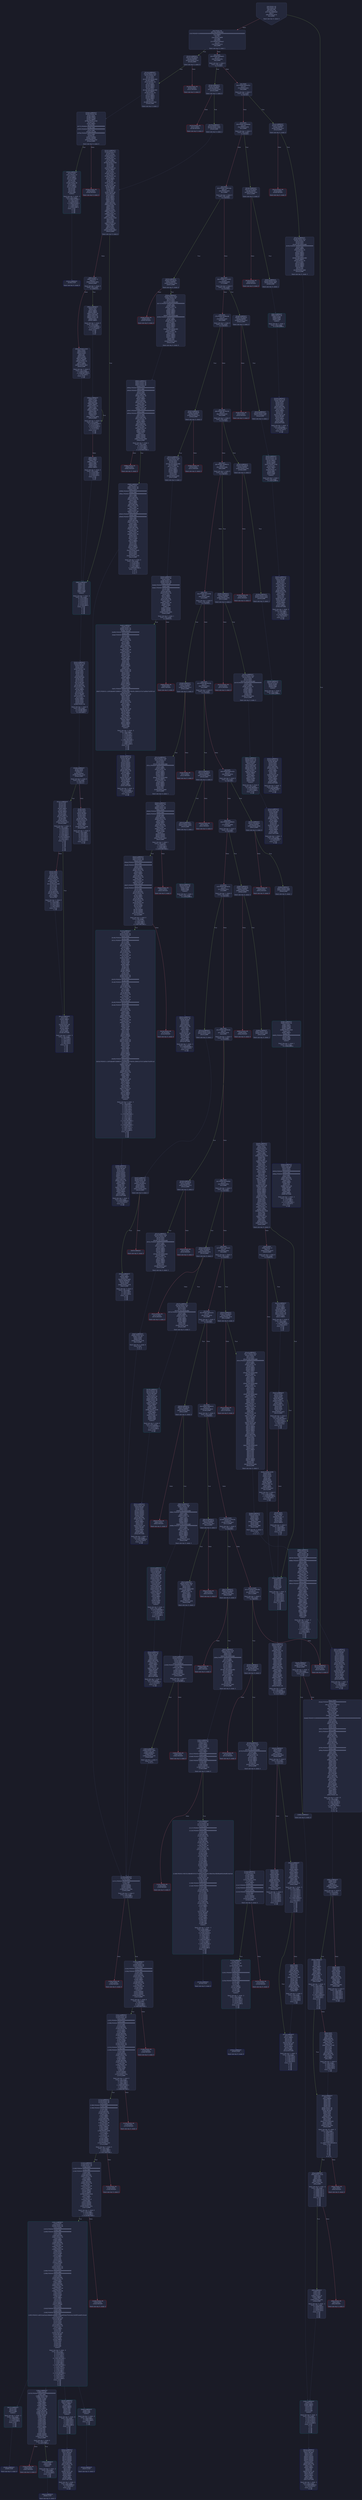digraph G {
    node [shape=box, style="filled, rounded", color="#565f89", fontcolor="#c0caf5", fontname="Helvetica", fillcolor="#24283b"];
    edge [color="#414868", fontcolor="#c0caf5", fontname="Helvetica"];
    bgcolor="#1a1b26";
    0 [ label = "[00] PUSH1 60
[02] PUSH1 40
[04] MSTORE
[05] PUSH1 04
[07] CALLDATASIZE
[08] LT
[09] PUSH2 011d
[0c] JUMPI

Stack size req: 0, sizeΔ: 0
" shape = invhouse]
    1 [ label = "[0d] PUSH1 00
[0f] CALLDATALOAD
[10] PUSH29 0100000000000000000000000000000000000000000000000000000000
[2e] SWAP1
[2f] DIV
[30] PUSH4 ffffffff
[35] AND
[36] DUP1
[37] PUSH4 05fefda7
[3c] EQ
[3d] PUSH2 0122
[40] JUMPI

Stack size req: 0, sizeΔ: 1
"]
    2 [ label = "[41] DUP1
[42] PUSH4 06fdde03
[47] EQ
[48] PUSH2 014e
[4b] JUMPI

Stack size req: 1, sizeΔ: 0
Entry->Op usage:
	0->71:EQ:1
"]
    3 [ label = "[4c] DUP1
[4d] PUSH4 095ea7b3
[52] EQ
[53] PUSH2 01dc
[56] JUMPI

Stack size req: 1, sizeΔ: 0
Entry->Op usage:
	0->82:EQ:1
"]
    4 [ label = "[57] DUP1
[58] PUSH4 18160ddd
[5d] EQ
[5e] PUSH2 0236
[61] JUMPI

Stack size req: 1, sizeΔ: 0
Entry->Op usage:
	0->93:EQ:1
"]
    5 [ label = "[62] DUP1
[63] PUSH4 23b872dd
[68] EQ
[69] PUSH2 025f
[6c] JUMPI

Stack size req: 1, sizeΔ: 0
Entry->Op usage:
	0->104:EQ:1
"]
    6 [ label = "[6d] DUP1
[6e] PUSH4 313ce567
[73] EQ
[74] PUSH2 02d8
[77] JUMPI

Stack size req: 1, sizeΔ: 0
Entry->Op usage:
	0->115:EQ:1
"]
    7 [ label = "[78] DUP1
[79] PUSH4 42966c68
[7e] EQ
[7f] PUSH2 0307
[82] JUMPI

Stack size req: 1, sizeΔ: 0
Entry->Op usage:
	0->126:EQ:1
"]
    8 [ label = "[83] DUP1
[84] PUSH4 4b750334
[89] EQ
[8a] PUSH2 0342
[8d] JUMPI

Stack size req: 1, sizeΔ: 0
Entry->Op usage:
	0->137:EQ:1
"]
    9 [ label = "[8e] DUP1
[8f] PUSH4 70a08231
[94] EQ
[95] PUSH2 036b
[98] JUMPI

Stack size req: 1, sizeΔ: 0
Entry->Op usage:
	0->148:EQ:1
"]
    10 [ label = "[99] DUP1
[9a] PUSH4 79cc6790
[9f] EQ
[a0] PUSH2 03b8
[a3] JUMPI

Stack size req: 1, sizeΔ: 0
Entry->Op usage:
	0->159:EQ:1
"]
    11 [ label = "[a4] DUP1
[a5] PUSH4 8620410b
[aa] EQ
[ab] PUSH2 0412
[ae] JUMPI

Stack size req: 1, sizeΔ: 0
Entry->Op usage:
	0->170:EQ:1
"]
    12 [ label = "[af] DUP1
[b0] PUSH4 8da5cb5b
[b5] EQ
[b6] PUSH2 043b
[b9] JUMPI

Stack size req: 1, sizeΔ: 0
Entry->Op usage:
	0->181:EQ:1
"]
    13 [ label = "[ba] DUP1
[bb] PUSH4 95d89b41
[c0] EQ
[c1] PUSH2 0490
[c4] JUMPI

Stack size req: 1, sizeΔ: 0
Entry->Op usage:
	0->192:EQ:1
"]
    14 [ label = "[c5] DUP1
[c6] PUSH4 a6f2ae3a
[cb] EQ
[cc] PUSH2 051e
[cf] JUMPI

Stack size req: 1, sizeΔ: 0
Entry->Op usage:
	0->203:EQ:1
"]
    15 [ label = "[d0] DUP1
[d1] PUSH4 a9059cbb
[d6] EQ
[d7] PUSH2 0528
[da] JUMPI

Stack size req: 1, sizeΔ: 0
Entry->Op usage:
	0->214:EQ:1
"]
    16 [ label = "[db] DUP1
[dc] PUSH4 b414d4b6
[e1] EQ
[e2] PUSH2 056a
[e5] JUMPI

Stack size req: 1, sizeΔ: 0
Entry->Op usage:
	0->225:EQ:1
"]
    17 [ label = "[e6] DUP1
[e7] PUSH4 cae9ca51
[ec] EQ
[ed] PUSH2 05bb
[f0] JUMPI

Stack size req: 1, sizeΔ: 0
Entry->Op usage:
	0->236:EQ:1
"]
    18 [ label = "[f1] DUP1
[f2] PUSH4 dd62ed3e
[f7] EQ
[f8] PUSH2 0658
[fb] JUMPI

Stack size req: 1, sizeΔ: 0
Entry->Op usage:
	0->247:EQ:1
"]
    19 [ label = "[fc] DUP1
[fd] PUSH4 e4849b32
[0102] EQ
[0103] PUSH2 06c4
[0106] JUMPI

Stack size req: 1, sizeΔ: 0
Entry->Op usage:
	0->258:EQ:1
"]
    20 [ label = "[0107] DUP1
[0108] PUSH4 e724529c
[010d] EQ
[010e] PUSH2 06e7
[0111] JUMPI

Stack size req: 1, sizeΔ: 0
Entry->Op usage:
	0->269:EQ:1
"]
    21 [ label = "[0112] DUP1
[0113] PUSH4 f2fde38b
[0118] EQ
[0119] PUSH2 072b
[011c] JUMPI

Stack size req: 1, sizeΔ: 0
Entry->Op usage:
	0->280:EQ:1
"]
    22 [ label = "[011d] JUMPDEST
[011e] PUSH1 00
[0120] DUP1
[0121] REVERT

Stack size req: 0, sizeΔ: 0
" color = "red"]
    23 [ label = "[0122] JUMPDEST
[0123] CALLVALUE
[0124] ISZERO
[0125] PUSH2 012d
[0128] JUMPI

Stack size req: 0, sizeΔ: 0
"]
    24 [ label = "[0129] PUSH1 00
[012b] DUP1
[012c] REVERT

Stack size req: 0, sizeΔ: 0
" color = "red"]
    25 [ label = "[012d] JUMPDEST
[012e] PUSH2 014c
[0131] PUSH1 04
[0133] DUP1
[0134] DUP1
[0135] CALLDATALOAD
[0136] SWAP1
[0137] PUSH1 20
[0139] ADD
[013a] SWAP1
[013b] SWAP2
[013c] SWAP1
[013d] DUP1
[013e] CALLDATALOAD
[013f] SWAP1
[0140] PUSH1 20
[0142] ADD
[0143] SWAP1
[0144] SWAP2
[0145] SWAP1
[0146] POP
[0147] POP
[0148] PUSH2 0764
[014b] JUMP

Stack size req: 0, sizeΔ: 3
"]
    26 [ label = "[014c] JUMPDEST
[014d] STOP

Stack size req: 0, sizeΔ: 0
" color = "darkblue"]
    27 [ label = "[014e] JUMPDEST
[014f] CALLVALUE
[0150] ISZERO
[0151] PUSH2 0159
[0154] JUMPI

Stack size req: 0, sizeΔ: 0
"]
    28 [ label = "[0155] PUSH1 00
[0157] DUP1
[0158] REVERT

Stack size req: 0, sizeΔ: 0
" color = "red"]
    29 [ label = "[0159] JUMPDEST
[015a] PUSH2 0161
[015d] PUSH2 07d1
[0160] JUMP

Stack size req: 0, sizeΔ: 1
"]
    30 [ label = "[0161] JUMPDEST
[0162] PUSH1 40
[0164] MLOAD
[0165] DUP1
[0166] DUP1
[0167] PUSH1 20
[0169] ADD
[016a] DUP3
[016b] DUP2
[016c] SUB
[016d] DUP3
[016e] MSTORE
[016f] DUP4
[0170] DUP2
[0171] DUP2
[0172] MLOAD
[0173] DUP2
[0174] MSTORE
[0175] PUSH1 20
[0177] ADD
[0178] SWAP2
[0179] POP
[017a] DUP1
[017b] MLOAD
[017c] SWAP1
[017d] PUSH1 20
[017f] ADD
[0180] SWAP1
[0181] DUP1
[0182] DUP4
[0183] DUP4
[0184] PUSH1 00

Stack size req: 1, sizeΔ: 9
Entry->Op usage:
	0->370:MLOAD:0
	0->379:MLOAD:0
	0->383:ADD:1
"]
    31 [ label = "[0186] JUMPDEST
[0187] DUP4
[0188] DUP2
[0189] LT
[018a] ISZERO
[018b] PUSH2 01a1
[018e] JUMPI

Stack size req: 4, sizeΔ: 0
Entry->Op usage:
	0->393:LT:0
	3->393:LT:1
"]
    32 [ label = "[018f] DUP1
[0190] DUP3
[0191] ADD
[0192] MLOAD
[0193] DUP2
[0194] DUP5
[0195] ADD
[0196] MSTORE
[0197] PUSH1 20
[0199] DUP2
[019a] ADD
[019b] SWAP1
[019c] POP
[019d] PUSH2 0186
[01a0] JUMP

Stack size req: 3, sizeΔ: 0
Entry->Op usage:
	0->401:ADD:1
	0->405:ADD:1
	0->410:ADD:0
	0->412:POP:0
	1->401:ADD:0
	2->405:ADD:0
Entry->Exit:
	0->😵
"]
    33 [ label = "[01a1] JUMPDEST
[01a2] POP
[01a3] POP
[01a4] POP
[01a5] POP
[01a6] SWAP1
[01a7] POP
[01a8] SWAP1
[01a9] DUP2
[01aa] ADD
[01ab] SWAP1
[01ac] PUSH1 1f
[01ae] AND
[01af] DUP1
[01b0] ISZERO
[01b1] PUSH2 01ce
[01b4] JUMPI

Stack size req: 7, sizeΔ: -5
Entry->Op usage:
	0->418:POP:0
	1->419:POP:0
	2->420:POP:0
	3->421:POP:0
	4->426:ADD:0
	4->430:AND:1
	4->432:ISZERO:0
	5->423:POP:0
	6->426:ADD:1
Entry->Exit:
	0->😵
	1->😵
	2->😵
	3->😵
	4->0
	5->😵
	6->😵
"]
    34 [ label = "[01b5] DUP1
[01b6] DUP3
[01b7] SUB
[01b8] DUP1
[01b9] MLOAD
[01ba] PUSH1 01
[01bc] DUP4
[01bd] PUSH1 20
[01bf] SUB
[01c0] PUSH2 0100
[01c3] EXP
[01c4] SUB
[01c5] NOT
[01c6] AND
[01c7] DUP2
[01c8] MSTORE
[01c9] PUSH1 20
[01cb] ADD
[01cc] SWAP2
[01cd] POP

Stack size req: 2, sizeΔ: 0
Entry->Op usage:
	0->439:SUB:1
	0->447:SUB:1
	1->439:SUB:0
	1->461:POP:0
Entry->Exit:
	1->😵
"]
    35 [ label = "[01ce] JUMPDEST
[01cf] POP
[01d0] SWAP3
[01d1] POP
[01d2] POP
[01d3] POP
[01d4] PUSH1 40
[01d6] MLOAD
[01d7] DUP1
[01d8] SWAP2
[01d9] SUB
[01da] SWAP1
[01db] RETURN

Stack size req: 5, sizeΔ: -5
Entry->Op usage:
	0->463:POP:0
	1->473:SUB:0
	2->466:POP:0
	3->467:POP:0
	4->465:POP:0
Entry->Exit:
	0->😵
	1->😵
	2->😵
	3->😵
	4->😵
" color = "darkblue"]
    36 [ label = "[01dc] JUMPDEST
[01dd] CALLVALUE
[01de] ISZERO
[01df] PUSH2 01e7
[01e2] JUMPI

Stack size req: 0, sizeΔ: 0
"]
    37 [ label = "[01e3] PUSH1 00
[01e5] DUP1
[01e6] REVERT

Stack size req: 0, sizeΔ: 0
" color = "red"]
    38 [ label = "[01e7] JUMPDEST
[01e8] PUSH2 021c
[01eb] PUSH1 04
[01ed] DUP1
[01ee] DUP1
[01ef] CALLDATALOAD
[01f0] PUSH20 ffffffffffffffffffffffffffffffffffffffff
[0205] AND
[0206] SWAP1
[0207] PUSH1 20
[0209] ADD
[020a] SWAP1
[020b] SWAP2
[020c] SWAP1
[020d] DUP1
[020e] CALLDATALOAD
[020f] SWAP1
[0210] PUSH1 20
[0212] ADD
[0213] SWAP1
[0214] SWAP2
[0215] SWAP1
[0216] POP
[0217] POP
[0218] PUSH2 086f
[021b] JUMP

Stack size req: 0, sizeΔ: 3
"]
    39 [ label = "[021c] JUMPDEST
[021d] PUSH1 40
[021f] MLOAD
[0220] DUP1
[0221] DUP3
[0222] ISZERO
[0223] ISZERO
[0224] ISZERO
[0225] ISZERO
[0226] DUP2
[0227] MSTORE
[0228] PUSH1 20
[022a] ADD
[022b] SWAP2
[022c] POP
[022d] POP
[022e] PUSH1 40
[0230] MLOAD
[0231] DUP1
[0232] SWAP2
[0233] SUB
[0234] SWAP1
[0235] RETURN

Stack size req: 1, sizeΔ: -1
Entry->Op usage:
	0->546:ISZERO:0
	0->556:POP:0
Entry->Exit:
	0->😵
" color = "darkblue"]
    40 [ label = "[0236] JUMPDEST
[0237] CALLVALUE
[0238] ISZERO
[0239] PUSH2 0241
[023c] JUMPI

Stack size req: 0, sizeΔ: 0
"]
    41 [ label = "[023d] PUSH1 00
[023f] DUP1
[0240] REVERT

Stack size req: 0, sizeΔ: 0
" color = "red"]
    42 [ label = "[0241] JUMPDEST
[0242] PUSH2 0249
[0245] PUSH2 08fc
[0248] JUMP

Stack size req: 0, sizeΔ: 1
"]
    43 [ label = "[0249] JUMPDEST
[024a] PUSH1 40
[024c] MLOAD
[024d] DUP1
[024e] DUP3
[024f] DUP2
[0250] MSTORE
[0251] PUSH1 20
[0253] ADD
[0254] SWAP2
[0255] POP
[0256] POP
[0257] PUSH1 40
[0259] MLOAD
[025a] DUP1
[025b] SWAP2
[025c] SUB
[025d] SWAP1
[025e] RETURN

Stack size req: 1, sizeΔ: -1
Entry->Op usage:
	0->592:MSTORE:1
	0->597:POP:0
Entry->Exit:
	0->😵
" color = "darkblue"]
    44 [ label = "[025f] JUMPDEST
[0260] CALLVALUE
[0261] ISZERO
[0262] PUSH2 026a
[0265] JUMPI

Stack size req: 0, sizeΔ: 0
"]
    45 [ label = "[0266] PUSH1 00
[0268] DUP1
[0269] REVERT

Stack size req: 0, sizeΔ: 0
" color = "red"]
    46 [ label = "[026a] JUMPDEST
[026b] PUSH2 02be
[026e] PUSH1 04
[0270] DUP1
[0271] DUP1
[0272] CALLDATALOAD
[0273] PUSH20 ffffffffffffffffffffffffffffffffffffffff
[0288] AND
[0289] SWAP1
[028a] PUSH1 20
[028c] ADD
[028d] SWAP1
[028e] SWAP2
[028f] SWAP1
[0290] DUP1
[0291] CALLDATALOAD
[0292] PUSH20 ffffffffffffffffffffffffffffffffffffffff
[02a7] AND
[02a8] SWAP1
[02a9] PUSH1 20
[02ab] ADD
[02ac] SWAP1
[02ad] SWAP2
[02ae] SWAP1
[02af] DUP1
[02b0] CALLDATALOAD
[02b1] SWAP1
[02b2] PUSH1 20
[02b4] ADD
[02b5] SWAP1
[02b6] SWAP2
[02b7] SWAP1
[02b8] POP
[02b9] POP
[02ba] PUSH2 0902
[02bd] JUMP

Stack size req: 0, sizeΔ: 4
"]
    47 [ label = "[02be] JUMPDEST
[02bf] PUSH1 40
[02c1] MLOAD
[02c2] DUP1
[02c3] DUP3
[02c4] ISZERO
[02c5] ISZERO
[02c6] ISZERO
[02c7] ISZERO
[02c8] DUP2
[02c9] MSTORE
[02ca] PUSH1 20
[02cc] ADD
[02cd] SWAP2
[02ce] POP
[02cf] POP
[02d0] PUSH1 40
[02d2] MLOAD
[02d3] DUP1
[02d4] SWAP2
[02d5] SUB
[02d6] SWAP1
[02d7] RETURN

Stack size req: 1, sizeΔ: -1
Entry->Op usage:
	0->708:ISZERO:0
	0->718:POP:0
Entry->Exit:
	0->😵
" color = "darkblue"]
    48 [ label = "[02d8] JUMPDEST
[02d9] CALLVALUE
[02da] ISZERO
[02db] PUSH2 02e3
[02de] JUMPI

Stack size req: 0, sizeΔ: 0
"]
    49 [ label = "[02df] PUSH1 00
[02e1] DUP1
[02e2] REVERT

Stack size req: 0, sizeΔ: 0
" color = "red"]
    50 [ label = "[02e3] JUMPDEST
[02e4] PUSH2 02eb
[02e7] PUSH2 0a2f
[02ea] JUMP

Stack size req: 0, sizeΔ: 1
"]
    51 [ label = "[02eb] JUMPDEST
[02ec] PUSH1 40
[02ee] MLOAD
[02ef] DUP1
[02f0] DUP3
[02f1] PUSH1 ff
[02f3] AND
[02f4] PUSH1 ff
[02f6] AND
[02f7] DUP2
[02f8] MSTORE
[02f9] PUSH1 20
[02fb] ADD
[02fc] SWAP2
[02fd] POP
[02fe] POP
[02ff] PUSH1 40
[0301] MLOAD
[0302] DUP1
[0303] SWAP2
[0304] SUB
[0305] SWAP1
[0306] RETURN

Stack size req: 1, sizeΔ: -1
Entry->Op usage:
	0->755:AND:1
	0->758:AND:1
	0->760:MSTORE:1
	0->765:POP:0
Entry->Exit:
	0->😵
" color = "darkblue"]
    52 [ label = "[0307] JUMPDEST
[0308] CALLVALUE
[0309] ISZERO
[030a] PUSH2 0312
[030d] JUMPI

Stack size req: 0, sizeΔ: 0
"]
    53 [ label = "[030e] PUSH1 00
[0310] DUP1
[0311] REVERT

Stack size req: 0, sizeΔ: 0
" color = "red"]
    54 [ label = "[0312] JUMPDEST
[0313] PUSH2 0328
[0316] PUSH1 04
[0318] DUP1
[0319] DUP1
[031a] CALLDATALOAD
[031b] SWAP1
[031c] PUSH1 20
[031e] ADD
[031f] SWAP1
[0320] SWAP2
[0321] SWAP1
[0322] POP
[0323] POP
[0324] PUSH2 0a42
[0327] JUMP

Stack size req: 0, sizeΔ: 2
"]
    55 [ label = "[0328] JUMPDEST
[0329] PUSH1 40
[032b] MLOAD
[032c] DUP1
[032d] DUP3
[032e] ISZERO
[032f] ISZERO
[0330] ISZERO
[0331] ISZERO
[0332] DUP2
[0333] MSTORE
[0334] PUSH1 20
[0336] ADD
[0337] SWAP2
[0338] POP
[0339] POP
[033a] PUSH1 40
[033c] MLOAD
[033d] DUP1
[033e] SWAP2
[033f] SUB
[0340] SWAP1
[0341] RETURN

Stack size req: 1, sizeΔ: -1
Entry->Op usage:
	0->814:ISZERO:0
	0->824:POP:0
Entry->Exit:
	0->😵
" color = "darkblue"]
    56 [ label = "[0342] JUMPDEST
[0343] CALLVALUE
[0344] ISZERO
[0345] PUSH2 034d
[0348] JUMPI

Stack size req: 0, sizeΔ: 0
"]
    57 [ label = "[0349] PUSH1 00
[034b] DUP1
[034c] REVERT

Stack size req: 0, sizeΔ: 0
" color = "red"]
    58 [ label = "[034d] JUMPDEST
[034e] PUSH2 0355
[0351] PUSH2 0b46
[0354] JUMP

Stack size req: 0, sizeΔ: 1
"]
    59 [ label = "[0355] JUMPDEST
[0356] PUSH1 40
[0358] MLOAD
[0359] DUP1
[035a] DUP3
[035b] DUP2
[035c] MSTORE
[035d] PUSH1 20
[035f] ADD
[0360] SWAP2
[0361] POP
[0362] POP
[0363] PUSH1 40
[0365] MLOAD
[0366] DUP1
[0367] SWAP2
[0368] SUB
[0369] SWAP1
[036a] RETURN

Stack size req: 1, sizeΔ: -1
Entry->Op usage:
	0->860:MSTORE:1
	0->865:POP:0
Entry->Exit:
	0->😵
" color = "darkblue"]
    60 [ label = "[036b] JUMPDEST
[036c] CALLVALUE
[036d] ISZERO
[036e] PUSH2 0376
[0371] JUMPI

Stack size req: 0, sizeΔ: 0
"]
    61 [ label = "[0372] PUSH1 00
[0374] DUP1
[0375] REVERT

Stack size req: 0, sizeΔ: 0
" color = "red"]
    62 [ label = "[0376] JUMPDEST
[0377] PUSH2 03a2
[037a] PUSH1 04
[037c] DUP1
[037d] DUP1
[037e] CALLDATALOAD
[037f] PUSH20 ffffffffffffffffffffffffffffffffffffffff
[0394] AND
[0395] SWAP1
[0396] PUSH1 20
[0398] ADD
[0399] SWAP1
[039a] SWAP2
[039b] SWAP1
[039c] POP
[039d] POP
[039e] PUSH2 0b4c
[03a1] JUMP

Stack size req: 0, sizeΔ: 2
"]
    63 [ label = "[03a2] JUMPDEST
[03a3] PUSH1 40
[03a5] MLOAD
[03a6] DUP1
[03a7] DUP3
[03a8] DUP2
[03a9] MSTORE
[03aa] PUSH1 20
[03ac] ADD
[03ad] SWAP2
[03ae] POP
[03af] POP
[03b0] PUSH1 40
[03b2] MLOAD
[03b3] DUP1
[03b4] SWAP2
[03b5] SUB
[03b6] SWAP1
[03b7] RETURN

Stack size req: 1, sizeΔ: -1
Entry->Op usage:
	0->937:MSTORE:1
	0->942:POP:0
Entry->Exit:
	0->😵
" color = "darkblue"]
    64 [ label = "[03b8] JUMPDEST
[03b9] CALLVALUE
[03ba] ISZERO
[03bb] PUSH2 03c3
[03be] JUMPI

Stack size req: 0, sizeΔ: 0
"]
    65 [ label = "[03bf] PUSH1 00
[03c1] DUP1
[03c2] REVERT

Stack size req: 0, sizeΔ: 0
" color = "red"]
    66 [ label = "[03c3] JUMPDEST
[03c4] PUSH2 03f8
[03c7] PUSH1 04
[03c9] DUP1
[03ca] DUP1
[03cb] CALLDATALOAD
[03cc] PUSH20 ffffffffffffffffffffffffffffffffffffffff
[03e1] AND
[03e2] SWAP1
[03e3] PUSH1 20
[03e5] ADD
[03e6] SWAP1
[03e7] SWAP2
[03e8] SWAP1
[03e9] DUP1
[03ea] CALLDATALOAD
[03eb] SWAP1
[03ec] PUSH1 20
[03ee] ADD
[03ef] SWAP1
[03f0] SWAP2
[03f1] SWAP1
[03f2] POP
[03f3] POP
[03f4] PUSH2 0b64
[03f7] JUMP

Stack size req: 0, sizeΔ: 3
"]
    67 [ label = "[03f8] JUMPDEST
[03f9] PUSH1 40
[03fb] MLOAD
[03fc] DUP1
[03fd] DUP3
[03fe] ISZERO
[03ff] ISZERO
[0400] ISZERO
[0401] ISZERO
[0402] DUP2
[0403] MSTORE
[0404] PUSH1 20
[0406] ADD
[0407] SWAP2
[0408] POP
[0409] POP
[040a] PUSH1 40
[040c] MLOAD
[040d] DUP1
[040e] SWAP2
[040f] SUB
[0410] SWAP1
[0411] RETURN

Stack size req: 1, sizeΔ: -1
Entry->Op usage:
	0->1022:ISZERO:0
	0->1032:POP:0
Entry->Exit:
	0->😵
" color = "darkblue"]
    68 [ label = "[0412] JUMPDEST
[0413] CALLVALUE
[0414] ISZERO
[0415] PUSH2 041d
[0418] JUMPI

Stack size req: 0, sizeΔ: 0
"]
    69 [ label = "[0419] PUSH1 00
[041b] DUP1
[041c] REVERT

Stack size req: 0, sizeΔ: 0
" color = "red"]
    70 [ label = "[041d] JUMPDEST
[041e] PUSH2 0425
[0421] PUSH2 0d7e
[0424] JUMP

Stack size req: 0, sizeΔ: 1
"]
    71 [ label = "[0425] JUMPDEST
[0426] PUSH1 40
[0428] MLOAD
[0429] DUP1
[042a] DUP3
[042b] DUP2
[042c] MSTORE
[042d] PUSH1 20
[042f] ADD
[0430] SWAP2
[0431] POP
[0432] POP
[0433] PUSH1 40
[0435] MLOAD
[0436] DUP1
[0437] SWAP2
[0438] SUB
[0439] SWAP1
[043a] RETURN

Stack size req: 1, sizeΔ: -1
Entry->Op usage:
	0->1068:MSTORE:1
	0->1073:POP:0
Entry->Exit:
	0->😵
" color = "darkblue"]
    72 [ label = "[043b] JUMPDEST
[043c] CALLVALUE
[043d] ISZERO
[043e] PUSH2 0446
[0441] JUMPI

Stack size req: 0, sizeΔ: 0
"]
    73 [ label = "[0442] PUSH1 00
[0444] DUP1
[0445] REVERT

Stack size req: 0, sizeΔ: 0
" color = "red"]
    74 [ label = "[0446] JUMPDEST
[0447] PUSH2 044e
[044a] PUSH2 0d84
[044d] JUMP

Stack size req: 0, sizeΔ: 1
"]
    75 [ label = "[044e] JUMPDEST
[044f] PUSH1 40
[0451] MLOAD
[0452] DUP1
[0453] DUP3
[0454] PUSH20 ffffffffffffffffffffffffffffffffffffffff
[0469] AND
[046a] PUSH20 ffffffffffffffffffffffffffffffffffffffff
[047f] AND
[0480] DUP2
[0481] MSTORE
[0482] PUSH1 20
[0484] ADD
[0485] SWAP2
[0486] POP
[0487] POP
[0488] PUSH1 40
[048a] MLOAD
[048b] DUP1
[048c] SWAP2
[048d] SUB
[048e] SWAP1
[048f] RETURN

Stack size req: 1, sizeΔ: -1
Entry->Op usage:
	0->1129:AND:1
	0->1151:AND:1
	0->1153:MSTORE:1
	0->1158:POP:0
Entry->Exit:
	0->😵
" color = "darkblue"]
    76 [ label = "[0490] JUMPDEST
[0491] CALLVALUE
[0492] ISZERO
[0493] PUSH2 049b
[0496] JUMPI

Stack size req: 0, sizeΔ: 0
"]
    77 [ label = "[0497] PUSH1 00
[0499] DUP1
[049a] REVERT

Stack size req: 0, sizeΔ: 0
" color = "red"]
    78 [ label = "[049b] JUMPDEST
[049c] PUSH2 04a3
[049f] PUSH2 0da9
[04a2] JUMP

Stack size req: 0, sizeΔ: 1
"]
    79 [ label = "[04a3] JUMPDEST
[04a4] PUSH1 40
[04a6] MLOAD
[04a7] DUP1
[04a8] DUP1
[04a9] PUSH1 20
[04ab] ADD
[04ac] DUP3
[04ad] DUP2
[04ae] SUB
[04af] DUP3
[04b0] MSTORE
[04b1] DUP4
[04b2] DUP2
[04b3] DUP2
[04b4] MLOAD
[04b5] DUP2
[04b6] MSTORE
[04b7] PUSH1 20
[04b9] ADD
[04ba] SWAP2
[04bb] POP
[04bc] DUP1
[04bd] MLOAD
[04be] SWAP1
[04bf] PUSH1 20
[04c1] ADD
[04c2] SWAP1
[04c3] DUP1
[04c4] DUP4
[04c5] DUP4
[04c6] PUSH1 00

Stack size req: 1, sizeΔ: 9
Entry->Op usage:
	0->1204:MLOAD:0
	0->1213:MLOAD:0
	0->1217:ADD:1
"]
    80 [ label = "[04c8] JUMPDEST
[04c9] DUP4
[04ca] DUP2
[04cb] LT
[04cc] ISZERO
[04cd] PUSH2 04e3
[04d0] JUMPI

Stack size req: 4, sizeΔ: 0
Entry->Op usage:
	0->1227:LT:0
	3->1227:LT:1
"]
    81 [ label = "[04d1] DUP1
[04d2] DUP3
[04d3] ADD
[04d4] MLOAD
[04d5] DUP2
[04d6] DUP5
[04d7] ADD
[04d8] MSTORE
[04d9] PUSH1 20
[04db] DUP2
[04dc] ADD
[04dd] SWAP1
[04de] POP
[04df] PUSH2 04c8
[04e2] JUMP

Stack size req: 3, sizeΔ: 0
Entry->Op usage:
	0->1235:ADD:1
	0->1239:ADD:1
	0->1244:ADD:0
	0->1246:POP:0
	1->1235:ADD:0
	2->1239:ADD:0
Entry->Exit:
	0->😵
"]
    82 [ label = "[04e3] JUMPDEST
[04e4] POP
[04e5] POP
[04e6] POP
[04e7] POP
[04e8] SWAP1
[04e9] POP
[04ea] SWAP1
[04eb] DUP2
[04ec] ADD
[04ed] SWAP1
[04ee] PUSH1 1f
[04f0] AND
[04f1] DUP1
[04f2] ISZERO
[04f3] PUSH2 0510
[04f6] JUMPI

Stack size req: 7, sizeΔ: -5
Entry->Op usage:
	0->1252:POP:0
	1->1253:POP:0
	2->1254:POP:0
	3->1255:POP:0
	4->1260:ADD:0
	4->1264:AND:1
	4->1266:ISZERO:0
	5->1257:POP:0
	6->1260:ADD:1
Entry->Exit:
	0->😵
	1->😵
	2->😵
	3->😵
	4->0
	5->😵
	6->😵
"]
    83 [ label = "[04f7] DUP1
[04f8] DUP3
[04f9] SUB
[04fa] DUP1
[04fb] MLOAD
[04fc] PUSH1 01
[04fe] DUP4
[04ff] PUSH1 20
[0501] SUB
[0502] PUSH2 0100
[0505] EXP
[0506] SUB
[0507] NOT
[0508] AND
[0509] DUP2
[050a] MSTORE
[050b] PUSH1 20
[050d] ADD
[050e] SWAP2
[050f] POP

Stack size req: 2, sizeΔ: 0
Entry->Op usage:
	0->1273:SUB:1
	0->1281:SUB:1
	1->1273:SUB:0
	1->1295:POP:0
Entry->Exit:
	1->😵
"]
    84 [ label = "[0510] JUMPDEST
[0511] POP
[0512] SWAP3
[0513] POP
[0514] POP
[0515] POP
[0516] PUSH1 40
[0518] MLOAD
[0519] DUP1
[051a] SWAP2
[051b] SUB
[051c] SWAP1
[051d] RETURN

Stack size req: 5, sizeΔ: -5
Entry->Op usage:
	0->1297:POP:0
	1->1307:SUB:0
	2->1300:POP:0
	3->1301:POP:0
	4->1299:POP:0
Entry->Exit:
	0->😵
	1->😵
	2->😵
	3->😵
	4->😵
" color = "darkblue"]
    85 [ label = "[051e] JUMPDEST
[051f] PUSH2 0526
[0522] PUSH2 0e47
[0525] JUMP

Stack size req: 0, sizeΔ: 1
"]
    86 [ label = "[0526] JUMPDEST
[0527] STOP

Stack size req: 0, sizeΔ: 0
" color = "darkblue"]
    87 [ label = "[0528] JUMPDEST
[0529] CALLVALUE
[052a] ISZERO
[052b] PUSH2 0533
[052e] JUMPI

Stack size req: 0, sizeΔ: 0
"]
    88 [ label = "[052f] PUSH1 00
[0531] DUP1
[0532] REVERT

Stack size req: 0, sizeΔ: 0
" color = "red"]
    89 [ label = "[0533] JUMPDEST
[0534] PUSH2 0568
[0537] PUSH1 04
[0539] DUP1
[053a] DUP1
[053b] CALLDATALOAD
[053c] PUSH20 ffffffffffffffffffffffffffffffffffffffff
[0551] AND
[0552] SWAP1
[0553] PUSH1 20
[0555] ADD
[0556] SWAP1
[0557] SWAP2
[0558] SWAP1
[0559] DUP1
[055a] CALLDATALOAD
[055b] SWAP1
[055c] PUSH1 20
[055e] ADD
[055f] SWAP1
[0560] SWAP2
[0561] SWAP1
[0562] POP
[0563] POP
[0564] PUSH2 0e67
[0567] JUMP

Stack size req: 0, sizeΔ: 3
"]
    90 [ label = "[0568] JUMPDEST
[0569] STOP

Stack size req: 0, sizeΔ: 0
" color = "darkblue"]
    91 [ label = "[056a] JUMPDEST
[056b] CALLVALUE
[056c] ISZERO
[056d] PUSH2 0575
[0570] JUMPI

Stack size req: 0, sizeΔ: 0
"]
    92 [ label = "[0571] PUSH1 00
[0573] DUP1
[0574] REVERT

Stack size req: 0, sizeΔ: 0
" color = "red"]
    93 [ label = "[0575] JUMPDEST
[0576] PUSH2 05a1
[0579] PUSH1 04
[057b] DUP1
[057c] DUP1
[057d] CALLDATALOAD
[057e] PUSH20 ffffffffffffffffffffffffffffffffffffffff
[0593] AND
[0594] SWAP1
[0595] PUSH1 20
[0597] ADD
[0598] SWAP1
[0599] SWAP2
[059a] SWAP1
[059b] POP
[059c] POP
[059d] PUSH2 0e76
[05a0] JUMP

Stack size req: 0, sizeΔ: 2
"]
    94 [ label = "[05a1] JUMPDEST
[05a2] PUSH1 40
[05a4] MLOAD
[05a5] DUP1
[05a6] DUP3
[05a7] ISZERO
[05a8] ISZERO
[05a9] ISZERO
[05aa] ISZERO
[05ab] DUP2
[05ac] MSTORE
[05ad] PUSH1 20
[05af] ADD
[05b0] SWAP2
[05b1] POP
[05b2] POP
[05b3] PUSH1 40
[05b5] MLOAD
[05b6] DUP1
[05b7] SWAP2
[05b8] SUB
[05b9] SWAP1
[05ba] RETURN

Stack size req: 1, sizeΔ: -1
Entry->Op usage:
	0->1447:ISZERO:0
	0->1457:POP:0
Entry->Exit:
	0->😵
" color = "darkblue"]
    95 [ label = "[05bb] JUMPDEST
[05bc] CALLVALUE
[05bd] ISZERO
[05be] PUSH2 05c6
[05c1] JUMPI

Stack size req: 0, sizeΔ: 0
"]
    96 [ label = "[05c2] PUSH1 00
[05c4] DUP1
[05c5] REVERT

Stack size req: 0, sizeΔ: 0
" color = "red"]
    97 [ label = "[05c6] JUMPDEST
[05c7] PUSH2 063e
[05ca] PUSH1 04
[05cc] DUP1
[05cd] DUP1
[05ce] CALLDATALOAD
[05cf] PUSH20 ffffffffffffffffffffffffffffffffffffffff
[05e4] AND
[05e5] SWAP1
[05e6] PUSH1 20
[05e8] ADD
[05e9] SWAP1
[05ea] SWAP2
[05eb] SWAP1
[05ec] DUP1
[05ed] CALLDATALOAD
[05ee] SWAP1
[05ef] PUSH1 20
[05f1] ADD
[05f2] SWAP1
[05f3] SWAP2
[05f4] SWAP1
[05f5] DUP1
[05f6] CALLDATALOAD
[05f7] SWAP1
[05f8] PUSH1 20
[05fa] ADD
[05fb] SWAP1
[05fc] DUP3
[05fd] ADD
[05fe] DUP1
[05ff] CALLDATALOAD
[0600] SWAP1
[0601] PUSH1 20
[0603] ADD
[0604] SWAP1
[0605] DUP1
[0606] DUP1
[0607] PUSH1 1f
[0609] ADD
[060a] PUSH1 20
[060c] DUP1
[060d] SWAP2
[060e] DIV
[060f] MUL
[0610] PUSH1 20
[0612] ADD
[0613] PUSH1 40
[0615] MLOAD
[0616] SWAP1
[0617] DUP2
[0618] ADD
[0619] PUSH1 40
[061b] MSTORE
[061c] DUP1
[061d] SWAP4
[061e] SWAP3
[061f] SWAP2
[0620] SWAP1
[0621] DUP2
[0622] DUP2
[0623] MSTORE
[0624] PUSH1 20
[0626] ADD
[0627] DUP4
[0628] DUP4
[0629] DUP1
[062a] DUP3
[062b] DUP5
[062c] CALLDATACOPY
[062d] DUP3
[062e] ADD
[062f] SWAP2
[0630] POP
[0631] POP
[0632] POP
[0633] POP
[0634] POP
[0635] POP
[0636] SWAP2
[0637] SWAP1
[0638] POP
[0639] POP
[063a] PUSH2 0e96
[063d] JUMP

Stack size req: 0, sizeΔ: 4
"]
    98 [ label = "[063e] JUMPDEST
[063f] PUSH1 40
[0641] MLOAD
[0642] DUP1
[0643] DUP3
[0644] ISZERO
[0645] ISZERO
[0646] ISZERO
[0647] ISZERO
[0648] DUP2
[0649] MSTORE
[064a] PUSH1 20
[064c] ADD
[064d] SWAP2
[064e] POP
[064f] POP
[0650] PUSH1 40
[0652] MLOAD
[0653] DUP1
[0654] SWAP2
[0655] SUB
[0656] SWAP1
[0657] RETURN

Stack size req: 1, sizeΔ: -1
Entry->Op usage:
	0->1604:ISZERO:0
	0->1614:POP:0
Entry->Exit:
	0->😵
" color = "darkblue"]
    99 [ label = "[0658] JUMPDEST
[0659] CALLVALUE
[065a] ISZERO
[065b] PUSH2 0663
[065e] JUMPI

Stack size req: 0, sizeΔ: 0
"]
    100 [ label = "[065f] PUSH1 00
[0661] DUP1
[0662] REVERT

Stack size req: 0, sizeΔ: 0
" color = "red"]
    101 [ label = "[0663] JUMPDEST
[0664] PUSH2 06ae
[0667] PUSH1 04
[0669] DUP1
[066a] DUP1
[066b] CALLDATALOAD
[066c] PUSH20 ffffffffffffffffffffffffffffffffffffffff
[0681] AND
[0682] SWAP1
[0683] PUSH1 20
[0685] ADD
[0686] SWAP1
[0687] SWAP2
[0688] SWAP1
[0689] DUP1
[068a] CALLDATALOAD
[068b] PUSH20 ffffffffffffffffffffffffffffffffffffffff
[06a0] AND
[06a1] SWAP1
[06a2] PUSH1 20
[06a4] ADD
[06a5] SWAP1
[06a6] SWAP2
[06a7] SWAP1
[06a8] POP
[06a9] POP
[06aa] PUSH2 1014
[06ad] JUMP

Stack size req: 0, sizeΔ: 3
"]
    102 [ label = "[06ae] JUMPDEST
[06af] PUSH1 40
[06b1] MLOAD
[06b2] DUP1
[06b3] DUP3
[06b4] DUP2
[06b5] MSTORE
[06b6] PUSH1 20
[06b8] ADD
[06b9] SWAP2
[06ba] POP
[06bb] POP
[06bc] PUSH1 40
[06be] MLOAD
[06bf] DUP1
[06c0] SWAP2
[06c1] SUB
[06c2] SWAP1
[06c3] RETURN

Stack size req: 1, sizeΔ: -1
Entry->Op usage:
	0->1717:MSTORE:1
	0->1722:POP:0
Entry->Exit:
	0->😵
" color = "darkblue"]
    103 [ label = "[06c4] JUMPDEST
[06c5] CALLVALUE
[06c6] ISZERO
[06c7] PUSH2 06cf
[06ca] JUMPI

Stack size req: 0, sizeΔ: 0
"]
    104 [ label = "[06cb] PUSH1 00
[06cd] DUP1
[06ce] REVERT

Stack size req: 0, sizeΔ: 0
" color = "red"]
    105 [ label = "[06cf] JUMPDEST
[06d0] PUSH2 06e5
[06d3] PUSH1 04
[06d5] DUP1
[06d6] DUP1
[06d7] CALLDATALOAD
[06d8] SWAP1
[06d9] PUSH1 20
[06db] ADD
[06dc] SWAP1
[06dd] SWAP2
[06de] SWAP1
[06df] POP
[06e0] POP
[06e1] PUSH2 1039
[06e4] JUMP

Stack size req: 0, sizeΔ: 2
"]
    106 [ label = "[06e5] JUMPDEST
[06e6] STOP

Stack size req: 0, sizeΔ: 0
" color = "darkblue"]
    107 [ label = "[06e7] JUMPDEST
[06e8] CALLVALUE
[06e9] ISZERO
[06ea] PUSH2 06f2
[06ed] JUMPI

Stack size req: 0, sizeΔ: 0
"]
    108 [ label = "[06ee] PUSH1 00
[06f0] DUP1
[06f1] REVERT

Stack size req: 0, sizeΔ: 0
" color = "red"]
    109 [ label = "[06f2] JUMPDEST
[06f3] PUSH2 0729
[06f6] PUSH1 04
[06f8] DUP1
[06f9] DUP1
[06fa] CALLDATALOAD
[06fb] PUSH20 ffffffffffffffffffffffffffffffffffffffff
[0710] AND
[0711] SWAP1
[0712] PUSH1 20
[0714] ADD
[0715] SWAP1
[0716] SWAP2
[0717] SWAP1
[0718] DUP1
[0719] CALLDATALOAD
[071a] ISZERO
[071b] ISZERO
[071c] SWAP1
[071d] PUSH1 20
[071f] ADD
[0720] SWAP1
[0721] SWAP2
[0722] SWAP1
[0723] POP
[0724] POP
[0725] PUSH2 10b5
[0728] JUMP

Stack size req: 0, sizeΔ: 3
"]
    110 [ label = "[0729] JUMPDEST
[072a] STOP

Stack size req: 0, sizeΔ: 0
" color = "darkblue"]
    111 [ label = "[072b] JUMPDEST
[072c] CALLVALUE
[072d] ISZERO
[072e] PUSH2 0736
[0731] JUMPI

Stack size req: 0, sizeΔ: 0
"]
    112 [ label = "[0732] PUSH1 00
[0734] DUP1
[0735] REVERT

Stack size req: 0, sizeΔ: 0
" color = "red"]
    113 [ label = "[0736] JUMPDEST
[0737] PUSH2 0762
[073a] PUSH1 04
[073c] DUP1
[073d] DUP1
[073e] CALLDATALOAD
[073f] PUSH20 ffffffffffffffffffffffffffffffffffffffff
[0754] AND
[0755] SWAP1
[0756] PUSH1 20
[0758] ADD
[0759] SWAP1
[075a] SWAP2
[075b] SWAP1
[075c] POP
[075d] POP
[075e] PUSH2 11da
[0761] JUMP

Stack size req: 0, sizeΔ: 2
"]
    114 [ label = "[0762] JUMPDEST
[0763] STOP

Stack size req: 0, sizeΔ: 0
" color = "darkblue"]
    115 [ label = "[0764] JUMPDEST
[0765] PUSH1 00
[0767] DUP1
[0768] SWAP1
[0769] SLOAD
[076a] SWAP1
[076b] PUSH2 0100
[076e] EXP
[076f] SWAP1
[0770] DIV
[0771] PUSH20 ffffffffffffffffffffffffffffffffffffffff
[0786] AND
[0787] PUSH20 ffffffffffffffffffffffffffffffffffffffff
[079c] AND
[079d] CALLER
[079e] PUSH20 ffffffffffffffffffffffffffffffffffffffff
[07b3] AND
[07b4] EQ
[07b5] ISZERO
[07b6] ISZERO
[07b7] PUSH2 07bf
[07ba] JUMPI

Stack size req: 0, sizeΔ: 0
"]
    116 [ label = "[07bb] PUSH1 00
[07bd] DUP1
[07be] REVERT

Stack size req: 0, sizeΔ: 0
" color = "red"]
    117 [ label = "[07bf] JUMPDEST
[07c0] DUP2
[07c1] PUSH1 07
[07c3] DUP2
[07c4] SWAP1
[07c5] SSTORE
[07c6] POP
[07c7] DUP1
[07c8] PUSH1 08
[07ca] DUP2
[07cb] SWAP1
[07cc] SSTORE
[07cd] POP
[07ce] POP
[07cf] POP
[07d0] JUMP
Indirect!

Stack size req: 3, sizeΔ: -3
Entry->Op usage:
	0->1996:SSTORE:1
	0->1997:POP:0
	0->1998:POP:0
	1->1989:SSTORE:1
	1->1990:POP:0
	1->1999:POP:0
	2->2000:JUMP:0
Entry->Exit:
	0->😵
	1->😵
	2->😵
" color = "teal"]
    118 [ label = "[07d1] JUMPDEST
[07d2] PUSH1 01
[07d4] DUP1
[07d5] SLOAD
[07d6] PUSH1 01
[07d8] DUP2
[07d9] PUSH1 01
[07db] AND
[07dc] ISZERO
[07dd] PUSH2 0100
[07e0] MUL
[07e1] SUB
[07e2] AND
[07e3] PUSH1 02
[07e5] SWAP1
[07e6] DIV
[07e7] DUP1
[07e8] PUSH1 1f
[07ea] ADD
[07eb] PUSH1 20
[07ed] DUP1
[07ee] SWAP2
[07ef] DIV
[07f0] MUL
[07f1] PUSH1 20
[07f3] ADD
[07f4] PUSH1 40
[07f6] MLOAD
[07f7] SWAP1
[07f8] DUP2
[07f9] ADD
[07fa] PUSH1 40
[07fc] MSTORE
[07fd] DUP1
[07fe] SWAP3
[07ff] SWAP2
[0800] SWAP1
[0801] DUP2
[0802] DUP2
[0803] MSTORE
[0804] PUSH1 20
[0806] ADD
[0807] DUP3
[0808] DUP1
[0809] SLOAD
[080a] PUSH1 01
[080c] DUP2
[080d] PUSH1 01
[080f] AND
[0810] ISZERO
[0811] PUSH2 0100
[0814] MUL
[0815] SUB
[0816] AND
[0817] PUSH1 02
[0819] SWAP1
[081a] DIV
[081b] DUP1
[081c] ISZERO
[081d] PUSH2 0867
[0820] JUMPI

Stack size req: 0, sizeΔ: 6
"]
    119 [ label = "[0821] DUP1
[0822] PUSH1 1f
[0824] LT
[0825] PUSH2 083c
[0828] JUMPI

Stack size req: 1, sizeΔ: 0
Entry->Op usage:
	0->2084:LT:1
"]
    120 [ label = "[0829] PUSH2 0100
[082c] DUP1
[082d] DUP4
[082e] SLOAD
[082f] DIV
[0830] MUL
[0831] DUP4
[0832] MSTORE
[0833] SWAP2
[0834] PUSH1 20
[0836] ADD
[0837] SWAP2
[0838] PUSH2 0867
[083b] JUMP

Stack size req: 3, sizeΔ: 0
Entry->Op usage:
	1->2094:SLOAD:0
	2->2098:MSTORE:0
	2->2102:ADD:1
Entry->Exit:
	2->😵
"]
    121 [ label = "[083c] JUMPDEST
[083d] DUP3
[083e] ADD
[083f] SWAP2
[0840] SWAP1
[0841] PUSH1 00
[0843] MSTORE
[0844] PUSH1 20
[0846] PUSH1 00
[0848] SHA3
[0849] SWAP1

Stack size req: 3, sizeΔ: 0
Entry->Op usage:
	0->2110:ADD:1
	1->2115:MSTORE:1
	2->2110:ADD:0
Entry->Exit:
	0->😵
	1->😵
	2->0
"]
    122 [ label = "[084a] JUMPDEST
[084b] DUP2
[084c] SLOAD
[084d] DUP2
[084e] MSTORE
[084f] SWAP1
[0850] PUSH1 01
[0852] ADD
[0853] SWAP1
[0854] PUSH1 20
[0856] ADD
[0857] DUP1
[0858] DUP4
[0859] GT
[085a] PUSH2 084a
[085d] JUMPI

Stack size req: 3, sizeΔ: 0
Entry->Op usage:
	0->2126:MSTORE:0
	0->2134:ADD:1
	1->2124:SLOAD:0
	1->2130:ADD:1
	2->2137:GT:0
Entry->Exit:
	0->😵
	1->😵
"]
    123 [ label = "[085e] DUP3
[085f] SWAP1
[0860] SUB
[0861] PUSH1 1f
[0863] AND
[0864] DUP3
[0865] ADD
[0866] SWAP2

Stack size req: 3, sizeΔ: 0
Entry->Op usage:
	0->2144:SUB:0
	2->2144:SUB:1
	2->2149:ADD:0
Entry->Exit:
	0->😵
	2->0
"]
    124 [ label = "[0867] JUMPDEST
[0868] POP
[0869] POP
[086a] POP
[086b] POP
[086c] POP
[086d] DUP2
[086e] JUMP
Indirect!

Stack size req: 7, sizeΔ: -5
Entry->Op usage:
	0->2152:POP:0
	1->2153:POP:0
	2->2154:POP:0
	3->2155:POP:0
	4->2156:POP:0
	6->2158:JUMP:0
Entry->Exit:
	0->😵
	1->😵
	2->😵
	3->😵
	4->😵
" color = "teal"]
    125 [ label = "[086f] JUMPDEST
[0870] PUSH1 00
[0872] DUP2
[0873] PUSH1 06
[0875] PUSH1 00
[0877] CALLER
[0878] PUSH20 ffffffffffffffffffffffffffffffffffffffff
[088d] AND
[088e] PUSH20 ffffffffffffffffffffffffffffffffffffffff
[08a3] AND
[08a4] DUP2
[08a5] MSTORE
[08a6] PUSH1 20
[08a8] ADD
[08a9] SWAP1
[08aa] DUP2
[08ab] MSTORE
[08ac] PUSH1 20
[08ae] ADD
[08af] PUSH1 00
[08b1] SHA3
[08b2] PUSH1 00
[08b4] DUP6
[08b5] PUSH20 ffffffffffffffffffffffffffffffffffffffff
[08ca] AND
[08cb] PUSH20 ffffffffffffffffffffffffffffffffffffffff
[08e0] AND
[08e1] DUP2
[08e2] MSTORE
[08e3] PUSH1 20
[08e5] ADD
[08e6] SWAP1
[08e7] DUP2
[08e8] MSTORE
[08e9] PUSH1 20
[08eb] ADD
[08ec] PUSH1 00
[08ee] SHA3
[08ef] DUP2
[08f0] SWAP1
[08f1] SSTORE
[08f2] POP
[08f3] PUSH1 01
[08f5] SWAP1
[08f6] POP
[08f7] SWAP3
[08f8] SWAP2
[08f9] POP
[08fa] POP
[08fb] JUMP
Indirect!

Stack size req: 3, sizeΔ: -2
Entry->Op usage:
	0->2289:SSTORE:1
	0->2290:POP:0
	0->2298:POP:0
	1->2250:AND:1
	1->2272:AND:1
	1->2274:MSTORE:1
	1->2297:POP:0
	2->2299:JUMP:0
Entry->Exit:
	0->😵
	1->😵
	2->😵
" color = "teal"]
    126 [ label = "[08fc] JUMPDEST
[08fd] PUSH1 04
[08ff] SLOAD
[0900] DUP2
[0901] JUMP
Indirect!

Stack size req: 1, sizeΔ: 1
Entry->Op usage:
	0->2305:JUMP:0
" color = "teal"]
    127 [ label = "[0902] JUMPDEST
[0903] PUSH1 00
[0905] PUSH1 06
[0907] PUSH1 00
[0909] DUP6
[090a] PUSH20 ffffffffffffffffffffffffffffffffffffffff
[091f] AND
[0920] PUSH20 ffffffffffffffffffffffffffffffffffffffff
[0935] AND
[0936] DUP2
[0937] MSTORE
[0938] PUSH1 20
[093a] ADD
[093b] SWAP1
[093c] DUP2
[093d] MSTORE
[093e] PUSH1 20
[0940] ADD
[0941] PUSH1 00
[0943] SHA3
[0944] PUSH1 00
[0946] CALLER
[0947] PUSH20 ffffffffffffffffffffffffffffffffffffffff
[095c] AND
[095d] PUSH20 ffffffffffffffffffffffffffffffffffffffff
[0972] AND
[0973] DUP2
[0974] MSTORE
[0975] PUSH1 20
[0977] ADD
[0978] SWAP1
[0979] DUP2
[097a] MSTORE
[097b] PUSH1 20
[097d] ADD
[097e] PUSH1 00
[0980] SHA3
[0981] SLOAD
[0982] DUP3
[0983] GT
[0984] ISZERO
[0985] ISZERO
[0986] ISZERO
[0987] PUSH2 098f
[098a] JUMPI

Stack size req: 3, sizeΔ: 1
Entry->Op usage:
	0->2435:GT:0
	2->2335:AND:1
	2->2357:AND:1
	2->2359:MSTORE:1
"]
    128 [ label = "[098b] PUSH1 00
[098d] DUP1
[098e] REVERT

Stack size req: 0, sizeΔ: 0
" color = "red"]
    129 [ label = "[098f] JUMPDEST
[0990] DUP2
[0991] PUSH1 06
[0993] PUSH1 00
[0995] DUP7
[0996] PUSH20 ffffffffffffffffffffffffffffffffffffffff
[09ab] AND
[09ac] PUSH20 ffffffffffffffffffffffffffffffffffffffff
[09c1] AND
[09c2] DUP2
[09c3] MSTORE
[09c4] PUSH1 20
[09c6] ADD
[09c7] SWAP1
[09c8] DUP2
[09c9] MSTORE
[09ca] PUSH1 20
[09cc] ADD
[09cd] PUSH1 00
[09cf] SHA3
[09d0] PUSH1 00
[09d2] CALLER
[09d3] PUSH20 ffffffffffffffffffffffffffffffffffffffff
[09e8] AND
[09e9] PUSH20 ffffffffffffffffffffffffffffffffffffffff
[09fe] AND
[09ff] DUP2
[0a00] MSTORE
[0a01] PUSH1 20
[0a03] ADD
[0a04] SWAP1
[0a05] DUP2
[0a06] MSTORE
[0a07] PUSH1 20
[0a09] ADD
[0a0a] PUSH1 00
[0a0c] SHA3
[0a0d] PUSH1 00
[0a0f] DUP3
[0a10] DUP3
[0a11] SLOAD
[0a12] SUB
[0a13] SWAP3
[0a14] POP
[0a15] POP
[0a16] DUP2
[0a17] SWAP1
[0a18] SSTORE
[0a19] POP
[0a1a] PUSH2 0a24
[0a1d] DUP5
[0a1e] DUP5
[0a1f] DUP5
[0a20] PUSH2 1278
[0a23] JUMP

Stack size req: 4, sizeΔ: 4
Entry->Op usage:
	1->2578:SUB:1
	1->2580:POP:0
	3->2475:AND:1
	3->2497:AND:1
	3->2499:MSTORE:1
Entry->Exit:
	1->0, 5
	2->1, 6
	3->2, 7
"]
    130 [ label = "[0a24] JUMPDEST
[0a25] PUSH1 01
[0a27] SWAP1
[0a28] POP
[0a29] SWAP4
[0a2a] SWAP3
[0a2b] POP
[0a2c] POP
[0a2d] POP
[0a2e] JUMP
Indirect!

Stack size req: 5, sizeΔ: -4
Entry->Op usage:
	0->2600:POP:0
	1->2604:POP:0
	2->2605:POP:0
	3->2603:POP:0
	4->2606:JUMP:0
Entry->Exit:
	0->😵
	1->😵
	2->😵
	3->😵
	4->😵
" color = "teal"]
    131 [ label = "[0a2f] JUMPDEST
[0a30] PUSH1 03
[0a32] PUSH1 00
[0a34] SWAP1
[0a35] SLOAD
[0a36] SWAP1
[0a37] PUSH2 0100
[0a3a] EXP
[0a3b] SWAP1
[0a3c] DIV
[0a3d] PUSH1 ff
[0a3f] AND
[0a40] DUP2
[0a41] JUMP
Indirect!

Stack size req: 1, sizeΔ: 1
Entry->Op usage:
	0->2625:JUMP:0
" color = "teal"]
    132 [ label = "[0a42] JUMPDEST
[0a43] PUSH1 00
[0a45] DUP2
[0a46] PUSH1 05
[0a48] PUSH1 00
[0a4a] CALLER
[0a4b] PUSH20 ffffffffffffffffffffffffffffffffffffffff
[0a60] AND
[0a61] PUSH20 ffffffffffffffffffffffffffffffffffffffff
[0a76] AND
[0a77] DUP2
[0a78] MSTORE
[0a79] PUSH1 20
[0a7b] ADD
[0a7c] SWAP1
[0a7d] DUP2
[0a7e] MSTORE
[0a7f] PUSH1 20
[0a81] ADD
[0a82] PUSH1 00
[0a84] SHA3
[0a85] SLOAD
[0a86] LT
[0a87] ISZERO
[0a88] ISZERO
[0a89] ISZERO
[0a8a] PUSH2 0a92
[0a8d] JUMPI

Stack size req: 1, sizeΔ: 1
Entry->Op usage:
	0->2694:LT:1
"]
    133 [ label = "[0a8e] PUSH1 00
[0a90] DUP1
[0a91] REVERT

Stack size req: 0, sizeΔ: 0
" color = "red"]
    134 [ label = "[0a92] JUMPDEST
[0a93] DUP2
[0a94] PUSH1 05
[0a96] PUSH1 00
[0a98] CALLER
[0a99] PUSH20 ffffffffffffffffffffffffffffffffffffffff
[0aae] AND
[0aaf] PUSH20 ffffffffffffffffffffffffffffffffffffffff
[0ac4] AND
[0ac5] DUP2
[0ac6] MSTORE
[0ac7] PUSH1 20
[0ac9] ADD
[0aca] SWAP1
[0acb] DUP2
[0acc] MSTORE
[0acd] PUSH1 20
[0acf] ADD
[0ad0] PUSH1 00
[0ad2] SHA3
[0ad3] PUSH1 00
[0ad5] DUP3
[0ad6] DUP3
[0ad7] SLOAD
[0ad8] SUB
[0ad9] SWAP3
[0ada] POP
[0adb] POP
[0adc] DUP2
[0add] SWAP1
[0ade] SSTORE
[0adf] POP
[0ae0] DUP2
[0ae1] PUSH1 04
[0ae3] PUSH1 00
[0ae5] DUP3
[0ae6] DUP3
[0ae7] SLOAD
[0ae8] SUB
[0ae9] SWAP3
[0aea] POP
[0aeb] POP
[0aec] DUP2
[0aed] SWAP1
[0aee] SSTORE
[0aef] POP
[0af0] CALLER
[0af1] PUSH20 ffffffffffffffffffffffffffffffffffffffff
[0b06] AND
[0b07] PUSH32 cc16f5dbb4873280815c1ee09dbd06736cffcc184412cf7a71a0fdb75d397ca5
[0b28] DUP4
[0b29] PUSH1 40
[0b2b] MLOAD
[0b2c] DUP1
[0b2d] DUP3
[0b2e] DUP2
[0b2f] MSTORE
[0b30] PUSH1 20
[0b32] ADD
[0b33] SWAP2
[0b34] POP
[0b35] POP
[0b36] PUSH1 40
[0b38] MLOAD
[0b39] DUP1
[0b3a] SWAP2
[0b3b] SUB
[0b3c] SWAP1
[0b3d] LOG2
[0b3e] PUSH1 01
[0b40] SWAP1
[0b41] POP
[0b42] SWAP2
[0b43] SWAP1
[0b44] POP
[0b45] JUMP
Indirect!

Stack size req: 3, sizeΔ: -2
Entry->Op usage:
	0->2881:POP:0
	1->2776:SUB:1
	1->2778:POP:0
	1->2792:SUB:1
	1->2794:POP:0
	1->2863:MSTORE:1
	1->2868:POP:0
	1->2884:POP:0
	2->2885:JUMP:0
Entry->Exit:
	0->😵
	1->😵
	2->😵
" color = "teal"]
    135 [ label = "[0b46] JUMPDEST
[0b47] PUSH1 07
[0b49] SLOAD
[0b4a] DUP2
[0b4b] JUMP
Indirect!

Stack size req: 1, sizeΔ: 1
Entry->Op usage:
	0->2891:JUMP:0
" color = "teal"]
    136 [ label = "[0b4c] JUMPDEST
[0b4d] PUSH1 05
[0b4f] PUSH1 20
[0b51] MSTORE
[0b52] DUP1
[0b53] PUSH1 00
[0b55] MSTORE
[0b56] PUSH1 40
[0b58] PUSH1 00
[0b5a] SHA3
[0b5b] PUSH1 00
[0b5d] SWAP2
[0b5e] POP
[0b5f] SWAP1
[0b60] POP
[0b61] SLOAD
[0b62] DUP2
[0b63] JUMP
Indirect!

Stack size req: 2, sizeΔ: 0
Entry->Op usage:
	0->2901:MSTORE:1
	0->2910:POP:0
	1->2915:JUMP:0
Entry->Exit:
	0->😵
" color = "teal"]
    137 [ label = "[0b64] JUMPDEST
[0b65] PUSH1 00
[0b67] DUP2
[0b68] PUSH1 05
[0b6a] PUSH1 00
[0b6c] DUP6
[0b6d] PUSH20 ffffffffffffffffffffffffffffffffffffffff
[0b82] AND
[0b83] PUSH20 ffffffffffffffffffffffffffffffffffffffff
[0b98] AND
[0b99] DUP2
[0b9a] MSTORE
[0b9b] PUSH1 20
[0b9d] ADD
[0b9e] SWAP1
[0b9f] DUP2
[0ba0] MSTORE
[0ba1] PUSH1 20
[0ba3] ADD
[0ba4] PUSH1 00
[0ba6] SHA3
[0ba7] SLOAD
[0ba8] LT
[0ba9] ISZERO
[0baa] ISZERO
[0bab] ISZERO
[0bac] PUSH2 0bb4
[0baf] JUMPI

Stack size req: 2, sizeΔ: 1
Entry->Op usage:
	0->2984:LT:1
	1->2946:AND:1
	1->2968:AND:1
	1->2970:MSTORE:1
"]
    138 [ label = "[0bb0] PUSH1 00
[0bb2] DUP1
[0bb3] REVERT

Stack size req: 0, sizeΔ: 0
" color = "red"]
    139 [ label = "[0bb4] JUMPDEST
[0bb5] PUSH1 06
[0bb7] PUSH1 00
[0bb9] DUP5
[0bba] PUSH20 ffffffffffffffffffffffffffffffffffffffff
[0bcf] AND
[0bd0] PUSH20 ffffffffffffffffffffffffffffffffffffffff
[0be5] AND
[0be6] DUP2
[0be7] MSTORE
[0be8] PUSH1 20
[0bea] ADD
[0beb] SWAP1
[0bec] DUP2
[0bed] MSTORE
[0bee] PUSH1 20
[0bf0] ADD
[0bf1] PUSH1 00
[0bf3] SHA3
[0bf4] PUSH1 00
[0bf6] CALLER
[0bf7] PUSH20 ffffffffffffffffffffffffffffffffffffffff
[0c0c] AND
[0c0d] PUSH20 ffffffffffffffffffffffffffffffffffffffff
[0c22] AND
[0c23] DUP2
[0c24] MSTORE
[0c25] PUSH1 20
[0c27] ADD
[0c28] SWAP1
[0c29] DUP2
[0c2a] MSTORE
[0c2b] PUSH1 20
[0c2d] ADD
[0c2e] PUSH1 00
[0c30] SHA3
[0c31] SLOAD
[0c32] DUP3
[0c33] GT
[0c34] ISZERO
[0c35] ISZERO
[0c36] ISZERO
[0c37] PUSH2 0c3f
[0c3a] JUMPI

Stack size req: 3, sizeΔ: 0
Entry->Op usage:
	1->3123:GT:0
	2->3023:AND:1
	2->3045:AND:1
	2->3047:MSTORE:1
"]
    140 [ label = "[0c3b] PUSH1 00
[0c3d] DUP1
[0c3e] REVERT

Stack size req: 0, sizeΔ: 0
" color = "red"]
    141 [ label = "[0c3f] JUMPDEST
[0c40] DUP2
[0c41] PUSH1 05
[0c43] PUSH1 00
[0c45] DUP6
[0c46] PUSH20 ffffffffffffffffffffffffffffffffffffffff
[0c5b] AND
[0c5c] PUSH20 ffffffffffffffffffffffffffffffffffffffff
[0c71] AND
[0c72] DUP2
[0c73] MSTORE
[0c74] PUSH1 20
[0c76] ADD
[0c77] SWAP1
[0c78] DUP2
[0c79] MSTORE
[0c7a] PUSH1 20
[0c7c] ADD
[0c7d] PUSH1 00
[0c7f] SHA3
[0c80] PUSH1 00
[0c82] DUP3
[0c83] DUP3
[0c84] SLOAD
[0c85] SUB
[0c86] SWAP3
[0c87] POP
[0c88] POP
[0c89] DUP2
[0c8a] SWAP1
[0c8b] SSTORE
[0c8c] POP
[0c8d] DUP2
[0c8e] PUSH1 06
[0c90] PUSH1 00
[0c92] DUP6
[0c93] PUSH20 ffffffffffffffffffffffffffffffffffffffff
[0ca8] AND
[0ca9] PUSH20 ffffffffffffffffffffffffffffffffffffffff
[0cbe] AND
[0cbf] DUP2
[0cc0] MSTORE
[0cc1] PUSH1 20
[0cc3] ADD
[0cc4] SWAP1
[0cc5] DUP2
[0cc6] MSTORE
[0cc7] PUSH1 20
[0cc9] ADD
[0cca] PUSH1 00
[0ccc] SHA3
[0ccd] PUSH1 00
[0ccf] CALLER
[0cd0] PUSH20 ffffffffffffffffffffffffffffffffffffffff
[0ce5] AND
[0ce6] PUSH20 ffffffffffffffffffffffffffffffffffffffff
[0cfb] AND
[0cfc] DUP2
[0cfd] MSTORE
[0cfe] PUSH1 20
[0d00] ADD
[0d01] SWAP1
[0d02] DUP2
[0d03] MSTORE
[0d04] PUSH1 20
[0d06] ADD
[0d07] PUSH1 00
[0d09] SHA3
[0d0a] PUSH1 00
[0d0c] DUP3
[0d0d] DUP3
[0d0e] SLOAD
[0d0f] SUB
[0d10] SWAP3
[0d11] POP
[0d12] POP
[0d13] DUP2
[0d14] SWAP1
[0d15] SSTORE
[0d16] POP
[0d17] DUP2
[0d18] PUSH1 04
[0d1a] PUSH1 00
[0d1c] DUP3
[0d1d] DUP3
[0d1e] SLOAD
[0d1f] SUB
[0d20] SWAP3
[0d21] POP
[0d22] POP
[0d23] DUP2
[0d24] SWAP1
[0d25] SSTORE
[0d26] POP
[0d27] DUP3
[0d28] PUSH20 ffffffffffffffffffffffffffffffffffffffff
[0d3d] AND
[0d3e] PUSH32 cc16f5dbb4873280815c1ee09dbd06736cffcc184412cf7a71a0fdb75d397ca5
[0d5f] DUP4
[0d60] PUSH1 40
[0d62] MLOAD
[0d63] DUP1
[0d64] DUP3
[0d65] DUP2
[0d66] MSTORE
[0d67] PUSH1 20
[0d69] ADD
[0d6a] SWAP2
[0d6b] POP
[0d6c] POP
[0d6d] PUSH1 40
[0d6f] MLOAD
[0d70] DUP1
[0d71] SWAP2
[0d72] SUB
[0d73] SWAP1
[0d74] LOG2
[0d75] PUSH1 01
[0d77] SWAP1
[0d78] POP
[0d79] SWAP3
[0d7a] SWAP2
[0d7b] POP
[0d7c] POP
[0d7d] JUMP
Indirect!

Stack size req: 4, sizeΔ: -3
Entry->Op usage:
	0->3448:POP:0
	1->3205:SUB:1
	1->3207:POP:0
	1->3343:SUB:1
	1->3345:POP:0
	1->3359:SUB:1
	1->3361:POP:0
	1->3430:MSTORE:1
	1->3435:POP:0
	1->3452:POP:0
	2->3163:AND:1
	2->3185:AND:1
	2->3187:MSTORE:1
	2->3240:AND:1
	2->3262:AND:1
	2->3264:MSTORE:1
	2->3389:AND:1
	2->3444:LOG2:3
	2->3451:POP:0
	3->3453:JUMP:0
Entry->Exit:
	0->😵
	1->😵
	2->😵
	3->😵
" color = "teal"]
    142 [ label = "[0d7e] JUMPDEST
[0d7f] PUSH1 08
[0d81] SLOAD
[0d82] DUP2
[0d83] JUMP
Indirect!

Stack size req: 1, sizeΔ: 1
Entry->Op usage:
	0->3459:JUMP:0
" color = "teal"]
    143 [ label = "[0d84] JUMPDEST
[0d85] PUSH1 00
[0d87] DUP1
[0d88] SWAP1
[0d89] SLOAD
[0d8a] SWAP1
[0d8b] PUSH2 0100
[0d8e] EXP
[0d8f] SWAP1
[0d90] DIV
[0d91] PUSH20 ffffffffffffffffffffffffffffffffffffffff
[0da6] AND
[0da7] DUP2
[0da8] JUMP
Indirect!

Stack size req: 1, sizeΔ: 1
Entry->Op usage:
	0->3496:JUMP:0
" color = "teal"]
    144 [ label = "[0da9] JUMPDEST
[0daa] PUSH1 02
[0dac] DUP1
[0dad] SLOAD
[0dae] PUSH1 01
[0db0] DUP2
[0db1] PUSH1 01
[0db3] AND
[0db4] ISZERO
[0db5] PUSH2 0100
[0db8] MUL
[0db9] SUB
[0dba] AND
[0dbb] PUSH1 02
[0dbd] SWAP1
[0dbe] DIV
[0dbf] DUP1
[0dc0] PUSH1 1f
[0dc2] ADD
[0dc3] PUSH1 20
[0dc5] DUP1
[0dc6] SWAP2
[0dc7] DIV
[0dc8] MUL
[0dc9] PUSH1 20
[0dcb] ADD
[0dcc] PUSH1 40
[0dce] MLOAD
[0dcf] SWAP1
[0dd0] DUP2
[0dd1] ADD
[0dd2] PUSH1 40
[0dd4] MSTORE
[0dd5] DUP1
[0dd6] SWAP3
[0dd7] SWAP2
[0dd8] SWAP1
[0dd9] DUP2
[0dda] DUP2
[0ddb] MSTORE
[0ddc] PUSH1 20
[0dde] ADD
[0ddf] DUP3
[0de0] DUP1
[0de1] SLOAD
[0de2] PUSH1 01
[0de4] DUP2
[0de5] PUSH1 01
[0de7] AND
[0de8] ISZERO
[0de9] PUSH2 0100
[0dec] MUL
[0ded] SUB
[0dee] AND
[0def] PUSH1 02
[0df1] SWAP1
[0df2] DIV
[0df3] DUP1
[0df4] ISZERO
[0df5] PUSH2 0e3f
[0df8] JUMPI

Stack size req: 0, sizeΔ: 6
"]
    145 [ label = "[0df9] DUP1
[0dfa] PUSH1 1f
[0dfc] LT
[0dfd] PUSH2 0e14
[0e00] JUMPI

Stack size req: 1, sizeΔ: 0
Entry->Op usage:
	0->3580:LT:1
"]
    146 [ label = "[0e01] PUSH2 0100
[0e04] DUP1
[0e05] DUP4
[0e06] SLOAD
[0e07] DIV
[0e08] MUL
[0e09] DUP4
[0e0a] MSTORE
[0e0b] SWAP2
[0e0c] PUSH1 20
[0e0e] ADD
[0e0f] SWAP2
[0e10] PUSH2 0e3f
[0e13] JUMP

Stack size req: 3, sizeΔ: 0
Entry->Op usage:
	1->3590:SLOAD:0
	2->3594:MSTORE:0
	2->3598:ADD:1
Entry->Exit:
	2->😵
"]
    147 [ label = "[0e14] JUMPDEST
[0e15] DUP3
[0e16] ADD
[0e17] SWAP2
[0e18] SWAP1
[0e19] PUSH1 00
[0e1b] MSTORE
[0e1c] PUSH1 20
[0e1e] PUSH1 00
[0e20] SHA3
[0e21] SWAP1

Stack size req: 3, sizeΔ: 0
Entry->Op usage:
	0->3606:ADD:1
	1->3611:MSTORE:1
	2->3606:ADD:0
Entry->Exit:
	0->😵
	1->😵
	2->0
"]
    148 [ label = "[0e22] JUMPDEST
[0e23] DUP2
[0e24] SLOAD
[0e25] DUP2
[0e26] MSTORE
[0e27] SWAP1
[0e28] PUSH1 01
[0e2a] ADD
[0e2b] SWAP1
[0e2c] PUSH1 20
[0e2e] ADD
[0e2f] DUP1
[0e30] DUP4
[0e31] GT
[0e32] PUSH2 0e22
[0e35] JUMPI

Stack size req: 3, sizeΔ: 0
Entry->Op usage:
	0->3622:MSTORE:0
	0->3630:ADD:1
	1->3620:SLOAD:0
	1->3626:ADD:1
	2->3633:GT:0
Entry->Exit:
	0->😵
	1->😵
"]
    149 [ label = "[0e36] DUP3
[0e37] SWAP1
[0e38] SUB
[0e39] PUSH1 1f
[0e3b] AND
[0e3c] DUP3
[0e3d] ADD
[0e3e] SWAP2

Stack size req: 3, sizeΔ: 0
Entry->Op usage:
	0->3640:SUB:0
	2->3640:SUB:1
	2->3645:ADD:0
Entry->Exit:
	0->😵
	2->0
"]
    150 [ label = "[0e3f] JUMPDEST
[0e40] POP
[0e41] POP
[0e42] POP
[0e43] POP
[0e44] POP
[0e45] DUP2
[0e46] JUMP
Indirect!

Stack size req: 7, sizeΔ: -5
Entry->Op usage:
	0->3648:POP:0
	1->3649:POP:0
	2->3650:POP:0
	3->3651:POP:0
	4->3652:POP:0
	6->3654:JUMP:0
Entry->Exit:
	0->😵
	1->😵
	2->😵
	3->😵
	4->😵
" color = "teal"]
    151 [ label = "[0e47] JUMPDEST
[0e48] PUSH1 00
[0e4a] PUSH1 08
[0e4c] SLOAD
[0e4d] CALLVALUE
[0e4e] DUP2
[0e4f] ISZERO
[0e50] ISZERO
[0e51] PUSH2 0e56
[0e54] JUMPI

Stack size req: 0, sizeΔ: 3
"]
    152 [ label = "[0e55] INVALID

Stack size req: 0, sizeΔ: 0
" color = "red"]
    153 [ label = "[0e56] JUMPDEST
[0e57] DIV
[0e58] SWAP1
[0e59] POP
[0e5a] PUSH2 0e64
[0e5d] ADDRESS
[0e5e] CALLER
[0e5f] DUP4
[0e60] PUSH2 1278
[0e63] JUMP

Stack size req: 3, sizeΔ: 2
Entry->Op usage:
	0->3671:DIV:0
	1->3671:DIV:1
	2->3673:POP:0
Entry->Exit:
	0->😵
	1->😵
	2->😵
"]
    154 [ label = "[0e64] JUMPDEST
[0e65] POP
[0e66] JUMP
Indirect!

Stack size req: 2, sizeΔ: -2
Entry->Op usage:
	0->3685:POP:0
	1->3686:JUMP:0
Entry->Exit:
	0->😵
	1->😵
" color = "teal"]
    155 [ label = "[0e67] JUMPDEST
[0e68] PUSH2 0e72
[0e6b] CALLER
[0e6c] DUP4
[0e6d] DUP4
[0e6e] PUSH2 1278
[0e71] JUMP

Stack size req: 2, sizeΔ: 4
Entry->Exit:
	0->0, 4
	1->1, 5
"]
    156 [ label = "[0e72] JUMPDEST
[0e73] POP
[0e74] POP
[0e75] JUMP
Indirect!

Stack size req: 3, sizeΔ: -3
Entry->Op usage:
	0->3699:POP:0
	1->3700:POP:0
	2->3701:JUMP:0
Entry->Exit:
	0->😵
	1->😵
	2->😵
" color = "teal"]
    157 [ label = "[0e76] JUMPDEST
[0e77] PUSH1 09
[0e79] PUSH1 20
[0e7b] MSTORE
[0e7c] DUP1
[0e7d] PUSH1 00
[0e7f] MSTORE
[0e80] PUSH1 40
[0e82] PUSH1 00
[0e84] SHA3
[0e85] PUSH1 00
[0e87] SWAP2
[0e88] POP
[0e89] SLOAD
[0e8a] SWAP1
[0e8b] PUSH2 0100
[0e8e] EXP
[0e8f] SWAP1
[0e90] DIV
[0e91] PUSH1 ff
[0e93] AND
[0e94] DUP2
[0e95] JUMP
Indirect!

Stack size req: 2, sizeΔ: 0
Entry->Op usage:
	0->3711:MSTORE:1
	0->3720:POP:0
	1->3733:JUMP:0
Entry->Exit:
	0->😵
" color = "teal"]
    158 [ label = "[0e96] JUMPDEST
[0e97] PUSH1 00
[0e99] DUP1
[0e9a] DUP5
[0e9b] SWAP1
[0e9c] POP
[0e9d] PUSH2 0ea6
[0ea0] DUP6
[0ea1] DUP6
[0ea2] PUSH2 086f
[0ea5] JUMP

Stack size req: 3, sizeΔ: 5
Entry->Exit:
	1->0, 6
	2->1, 3, 7
"]
    159 [ label = "[0ea6] JUMPDEST
[0ea7] ISZERO
[0ea8] PUSH2 100b
[0eab] JUMPI

Stack size req: 1, sizeΔ: -1
Entry->Op usage:
	0->3751:ISZERO:0
Entry->Exit:
	0->😵
"]
    160 [ label = "[0eac] DUP1
[0ead] PUSH20 ffffffffffffffffffffffffffffffffffffffff
[0ec2] AND
[0ec3] PUSH4 8f4ffcb1
[0ec8] CALLER
[0ec9] DUP7
[0eca] ADDRESS
[0ecb] DUP8
[0ecc] PUSH1 40
[0ece] MLOAD
[0ecf] DUP6
[0ed0] PUSH4 ffffffff
[0ed5] AND
[0ed6] PUSH29 0100000000000000000000000000000000000000000000000000000000
[0ef4] MUL
[0ef5] DUP2
[0ef6] MSTORE
[0ef7] PUSH1 04
[0ef9] ADD
[0efa] DUP1
[0efb] DUP6
[0efc] PUSH20 ffffffffffffffffffffffffffffffffffffffff
[0f11] AND
[0f12] PUSH20 ffffffffffffffffffffffffffffffffffffffff
[0f27] AND
[0f28] DUP2
[0f29] MSTORE
[0f2a] PUSH1 20
[0f2c] ADD
[0f2d] DUP5
[0f2e] DUP2
[0f2f] MSTORE
[0f30] PUSH1 20
[0f32] ADD
[0f33] DUP4
[0f34] PUSH20 ffffffffffffffffffffffffffffffffffffffff
[0f49] AND
[0f4a] PUSH20 ffffffffffffffffffffffffffffffffffffffff
[0f5f] AND
[0f60] DUP2
[0f61] MSTORE
[0f62] PUSH1 20
[0f64] ADD
[0f65] DUP1
[0f66] PUSH1 20
[0f68] ADD
[0f69] DUP3
[0f6a] DUP2
[0f6b] SUB
[0f6c] DUP3
[0f6d] MSTORE
[0f6e] DUP4
[0f6f] DUP2
[0f70] DUP2
[0f71] MLOAD
[0f72] DUP2
[0f73] MSTORE
[0f74] PUSH1 20
[0f76] ADD
[0f77] SWAP2
[0f78] POP
[0f79] DUP1
[0f7a] MLOAD
[0f7b] SWAP1
[0f7c] PUSH1 20
[0f7e] ADD
[0f7f] SWAP1
[0f80] DUP1
[0f81] DUP4
[0f82] DUP4
[0f83] PUSH1 00

Stack size req: 4, sizeΔ: 15
Entry->Op usage:
	0->3778:AND:1
	2->3953:MLOAD:0
	2->3962:MLOAD:0
	2->3966:ADD:1
	3->3887:MSTORE:1
Entry->Exit:
	0->14, 15
	2->9, 17
	3->11, 18
"]
    161 [ label = "[0f85] JUMPDEST
[0f86] DUP4
[0f87] DUP2
[0f88] LT
[0f89] ISZERO
[0f8a] PUSH2 0fa0
[0f8d] JUMPI

Stack size req: 4, sizeΔ: 0
Entry->Op usage:
	0->3976:LT:0
	3->3976:LT:1
"]
    162 [ label = "[0f8e] DUP1
[0f8f] DUP3
[0f90] ADD
[0f91] MLOAD
[0f92] DUP2
[0f93] DUP5
[0f94] ADD
[0f95] MSTORE
[0f96] PUSH1 20
[0f98] DUP2
[0f99] ADD
[0f9a] SWAP1
[0f9b] POP
[0f9c] PUSH2 0f85
[0f9f] JUMP

Stack size req: 3, sizeΔ: 0
Entry->Op usage:
	0->3984:ADD:1
	0->3988:ADD:1
	0->3993:ADD:0
	0->3995:POP:0
	1->3984:ADD:0
	2->3988:ADD:0
Entry->Exit:
	0->😵
"]
    163 [ label = "[0fa0] JUMPDEST
[0fa1] POP
[0fa2] POP
[0fa3] POP
[0fa4] POP
[0fa5] SWAP1
[0fa6] POP
[0fa7] SWAP1
[0fa8] DUP2
[0fa9] ADD
[0faa] SWAP1
[0fab] PUSH1 1f
[0fad] AND
[0fae] DUP1
[0faf] ISZERO
[0fb0] PUSH2 0fcd
[0fb3] JUMPI

Stack size req: 7, sizeΔ: -5
Entry->Op usage:
	0->4001:POP:0
	1->4002:POP:0
	2->4003:POP:0
	3->4004:POP:0
	4->4009:ADD:0
	4->4013:AND:1
	4->4015:ISZERO:0
	5->4006:POP:0
	6->4009:ADD:1
Entry->Exit:
	0->😵
	1->😵
	2->😵
	3->😵
	4->0
	5->😵
	6->😵
"]
    164 [ label = "[0fb4] DUP1
[0fb5] DUP3
[0fb6] SUB
[0fb7] DUP1
[0fb8] MLOAD
[0fb9] PUSH1 01
[0fbb] DUP4
[0fbc] PUSH1 20
[0fbe] SUB
[0fbf] PUSH2 0100
[0fc2] EXP
[0fc3] SUB
[0fc4] NOT
[0fc5] AND
[0fc6] DUP2
[0fc7] MSTORE
[0fc8] PUSH1 20
[0fca] ADD
[0fcb] SWAP2
[0fcc] POP

Stack size req: 2, sizeΔ: 0
Entry->Op usage:
	0->4022:SUB:1
	0->4030:SUB:1
	1->4022:SUB:0
	1->4044:POP:0
Entry->Exit:
	1->😵
"]
    165 [ label = "[0fcd] JUMPDEST
[0fce] POP
[0fcf] SWAP6
[0fd0] POP
[0fd1] POP
[0fd2] POP
[0fd3] POP
[0fd4] POP
[0fd5] POP
[0fd6] PUSH1 00
[0fd8] PUSH1 40
[0fda] MLOAD
[0fdb] DUP1
[0fdc] DUP4
[0fdd] SUB
[0fde] DUP2
[0fdf] PUSH1 00
[0fe1] DUP8
[0fe2] DUP1
[0fe3] EXTCODESIZE
[0fe4] ISZERO
[0fe5] ISZERO
[0fe6] PUSH2 0fee
[0fe9] JUMPI

Stack size req: 10, sizeΔ: -1
Entry->Op usage:
	0->4046:POP:0
	1->4061:SUB:0
	2->4049:POP:0
	3->4050:POP:0
	4->4051:POP:0
	5->4052:POP:0
	6->4053:POP:0
	7->4048:POP:0
	9->4067:EXTCODESIZE:0
Entry->Exit:
	0->😵
	1->6
	2->😵
	3->😵
	4->😵
	5->😵
	6->😵
	7->😵
	9->0, 8
"]
    166 [ label = "[0fea] PUSH1 00
[0fec] DUP1
[0fed] REVERT

Stack size req: 0, sizeΔ: 0
" color = "red"]
    167 [ label = "[0fee] JUMPDEST
[0fef] PUSH2 02c6
[0ff2] GAS
[0ff3] SUB
[0ff4] CALL
[0ff5] ISZERO
[0ff6] ISZERO
[0ff7] PUSH2 0fff
[0ffa] JUMPI

Stack size req: 6, sizeΔ: -6
Entry->Op usage:
	0->4084:CALL:1
	1->4084:CALL:2
	2->4084:CALL:3
	3->4084:CALL:4
	4->4084:CALL:5
	5->4084:CALL:6
Entry->Exit:
	0->😵
	1->😵
	2->😵
	3->😵
	4->😵
	5->😵
"]
    168 [ label = "[0ffb] PUSH1 00
[0ffd] DUP1
[0ffe] REVERT

Stack size req: 0, sizeΔ: 0
" color = "red"]
    169 [ label = "[0fff] JUMPDEST
[1000] POP
[1001] POP
[1002] POP
[1003] PUSH1 01
[1005] SWAP2
[1006] POP
[1007] PUSH2 100c
[100a] JUMP

Stack size req: 5, sizeΔ: -3
Entry->Op usage:
	0->4096:POP:0
	1->4097:POP:0
	2->4098:POP:0
	4->4102:POP:0
Entry->Exit:
	0->😵
	1->😵
	2->😵
	4->😵
"]
    170 [ label = "[100b] JUMPDEST

Stack size req: 0, sizeΔ: 0
"]
    171 [ label = "[100c] JUMPDEST
[100d] POP
[100e] SWAP4
[100f] SWAP3
[1010] POP
[1011] POP
[1012] POP
[1013] JUMP
Indirect!

Stack size req: 6, sizeΔ: -5
Entry->Op usage:
	0->4109:POP:0
	2->4113:POP:0
	3->4114:POP:0
	4->4112:POP:0
	5->4115:JUMP:0
Entry->Exit:
	0->😵
	1->0
	2->😵
	3->😵
	4->😵
	5->😵
" color = "teal"]
    172 [ label = "[1014] JUMPDEST
[1015] PUSH1 06
[1017] PUSH1 20
[1019] MSTORE
[101a] DUP2
[101b] PUSH1 00
[101d] MSTORE
[101e] PUSH1 40
[1020] PUSH1 00
[1022] SHA3
[1023] PUSH1 20
[1025] MSTORE
[1026] DUP1
[1027] PUSH1 00
[1029] MSTORE
[102a] PUSH1 40
[102c] PUSH1 00
[102e] SHA3
[102f] PUSH1 00
[1031] SWAP2
[1032] POP
[1033] SWAP2
[1034] POP
[1035] POP
[1036] SLOAD
[1037] DUP2
[1038] JUMP
Indirect!

Stack size req: 3, sizeΔ: -1
Entry->Op usage:
	0->4137:MSTORE:1
	0->4146:POP:0
	1->4125:MSTORE:1
	1->4148:POP:0
	2->4152:JUMP:0
Entry->Exit:
	0->😵
	1->😵
" color = "teal"]
    173 [ label = "[1039] JUMPDEST
[103a] PUSH1 07
[103c] SLOAD
[103d] DUP2
[103e] MUL
[103f] ADDRESS
[1040] PUSH20 ffffffffffffffffffffffffffffffffffffffff
[1055] AND
[1056] BALANCE
[1057] LT
[1058] ISZERO
[1059] ISZERO
[105a] ISZERO
[105b] PUSH2 1063
[105e] JUMPI

Stack size req: 1, sizeΔ: 0
Entry->Op usage:
	0->4158:MUL:0
"]
    174 [ label = "[105f] PUSH1 00
[1061] DUP1
[1062] REVERT

Stack size req: 0, sizeΔ: 0
" color = "red"]
    175 [ label = "[1063] JUMPDEST
[1064] PUSH2 106e
[1067] CALLER
[1068] ADDRESS
[1069] DUP4
[106a] PUSH2 1278
[106d] JUMP

Stack size req: 1, sizeΔ: 4
Entry->Exit:
	0->0, 4
"]
    176 [ label = "[106e] JUMPDEST
[106f] CALLER
[1070] PUSH20 ffffffffffffffffffffffffffffffffffffffff
[1085] AND
[1086] PUSH2 08fc
[1089] PUSH1 07
[108b] SLOAD
[108c] DUP4
[108d] MUL
[108e] SWAP1
[108f] DUP2
[1090] ISZERO
[1091] MUL
[1092] SWAP1
[1093] PUSH1 40
[1095] MLOAD
[1096] PUSH1 00
[1098] PUSH1 40
[109a] MLOAD
[109b] DUP1
[109c] DUP4
[109d] SUB
[109e] DUP2
[109f] DUP6
[10a0] DUP9
[10a1] DUP9
[10a2] CALL
[10a3] SWAP4
[10a4] POP
[10a5] POP
[10a6] POP
[10a7] POP
[10a8] ISZERO
[10a9] ISZERO
[10aa] PUSH2 10b2
[10ad] JUMPI

Stack size req: 1, sizeΔ: 0
Entry->Op usage:
	0->4237:MUL:0
"]
    177 [ label = "[10ae] PUSH1 00
[10b0] DUP1
[10b1] REVERT

Stack size req: 0, sizeΔ: 0
" color = "red"]
    178 [ label = "[10b2] JUMPDEST
[10b3] POP
[10b4] JUMP
Indirect!

Stack size req: 2, sizeΔ: -2
Entry->Op usage:
	0->4275:POP:0
	1->4276:JUMP:0
Entry->Exit:
	0->😵
	1->😵
" color = "teal"]
    179 [ label = "[10b5] JUMPDEST
[10b6] PUSH1 00
[10b8] DUP1
[10b9] SWAP1
[10ba] SLOAD
[10bb] SWAP1
[10bc] PUSH2 0100
[10bf] EXP
[10c0] SWAP1
[10c1] DIV
[10c2] PUSH20 ffffffffffffffffffffffffffffffffffffffff
[10d7] AND
[10d8] PUSH20 ffffffffffffffffffffffffffffffffffffffff
[10ed] AND
[10ee] CALLER
[10ef] PUSH20 ffffffffffffffffffffffffffffffffffffffff
[1104] AND
[1105] EQ
[1106] ISZERO
[1107] ISZERO
[1108] PUSH2 1110
[110b] JUMPI

Stack size req: 0, sizeΔ: 0
"]
    180 [ label = "[110c] PUSH1 00
[110e] DUP1
[110f] REVERT

Stack size req: 0, sizeΔ: 0
" color = "red"]
    181 [ label = "[1110] JUMPDEST
[1111] DUP1
[1112] PUSH1 09
[1114] PUSH1 00
[1116] DUP5
[1117] PUSH20 ffffffffffffffffffffffffffffffffffffffff
[112c] AND
[112d] PUSH20 ffffffffffffffffffffffffffffffffffffffff
[1142] AND
[1143] DUP2
[1144] MSTORE
[1145] PUSH1 20
[1147] ADD
[1148] SWAP1
[1149] DUP2
[114a] MSTORE
[114b] PUSH1 20
[114d] ADD
[114e] PUSH1 00
[1150] SHA3
[1151] PUSH1 00
[1153] PUSH2 0100
[1156] EXP
[1157] DUP2
[1158] SLOAD
[1159] DUP2
[115a] PUSH1 ff
[115c] MUL
[115d] NOT
[115e] AND
[115f] SWAP1
[1160] DUP4
[1161] ISZERO
[1162] ISZERO
[1163] MUL
[1164] OR
[1165] SWAP1
[1166] SSTORE
[1167] POP
[1168] PUSH32 48335238b4855f35377ed80f164e8c6f3c366e54ac00b96a6402d4a9814a03a5
[1189] DUP3
[118a] DUP3
[118b] PUSH1 40
[118d] MLOAD
[118e] DUP1
[118f] DUP4
[1190] PUSH20 ffffffffffffffffffffffffffffffffffffffff
[11a5] AND
[11a6] PUSH20 ffffffffffffffffffffffffffffffffffffffff
[11bb] AND
[11bc] DUP2
[11bd] MSTORE
[11be] PUSH1 20
[11c0] ADD
[11c1] DUP3
[11c2] ISZERO
[11c3] ISZERO
[11c4] ISZERO
[11c5] ISZERO
[11c6] DUP2
[11c7] MSTORE
[11c8] PUSH1 20
[11ca] ADD
[11cb] SWAP3
[11cc] POP
[11cd] POP
[11ce] POP
[11cf] PUSH1 40
[11d1] MLOAD
[11d2] DUP1
[11d3] SWAP2
[11d4] SUB
[11d5] SWAP1
[11d6] LOG1
[11d7] POP
[11d8] POP
[11d9] JUMP
Indirect!

Stack size req: 3, sizeΔ: -3
Entry->Op usage:
	0->4449:ISZERO:0
	0->4455:POP:0
	0->4546:ISZERO:0
	0->4558:POP:0
	0->4567:POP:0
	1->4396:AND:1
	1->4418:AND:1
	1->4420:MSTORE:1
	1->4517:AND:1
	1->4539:AND:1
	1->4541:MSTORE:1
	1->4556:POP:0
	1->4568:POP:0
	2->4569:JUMP:0
Entry->Exit:
	0->😵
	1->😵
	2->😵
" color = "teal"]
    182 [ label = "[11da] JUMPDEST
[11db] PUSH1 00
[11dd] DUP1
[11de] SWAP1
[11df] SLOAD
[11e0] SWAP1
[11e1] PUSH2 0100
[11e4] EXP
[11e5] SWAP1
[11e6] DIV
[11e7] PUSH20 ffffffffffffffffffffffffffffffffffffffff
[11fc] AND
[11fd] PUSH20 ffffffffffffffffffffffffffffffffffffffff
[1212] AND
[1213] CALLER
[1214] PUSH20 ffffffffffffffffffffffffffffffffffffffff
[1229] AND
[122a] EQ
[122b] ISZERO
[122c] ISZERO
[122d] PUSH2 1235
[1230] JUMPI

Stack size req: 0, sizeΔ: 0
"]
    183 [ label = "[1231] PUSH1 00
[1233] DUP1
[1234] REVERT

Stack size req: 0, sizeΔ: 0
" color = "red"]
    184 [ label = "[1235] JUMPDEST
[1236] DUP1
[1237] PUSH1 00
[1239] DUP1
[123a] PUSH2 0100
[123d] EXP
[123e] DUP2
[123f] SLOAD
[1240] DUP2
[1241] PUSH20 ffffffffffffffffffffffffffffffffffffffff
[1256] MUL
[1257] NOT
[1258] AND
[1259] SWAP1
[125a] DUP4
[125b] PUSH20 ffffffffffffffffffffffffffffffffffffffff
[1270] AND
[1271] MUL
[1272] OR
[1273] SWAP1
[1274] SSTORE
[1275] POP
[1276] POP
[1277] JUMP
Indirect!

Stack size req: 2, sizeΔ: -2
Entry->Op usage:
	0->4720:AND:1
	0->4721:MUL:0
	0->4725:POP:0
	0->4726:POP:0
	1->4727:JUMP:0
Entry->Exit:
	0->😵
	1->😵
" color = "teal"]
    185 [ label = "[1278] JUMPDEST
[1279] PUSH1 00
[127b] DUP3
[127c] PUSH20 ffffffffffffffffffffffffffffffffffffffff
[1291] AND
[1292] EQ
[1293] ISZERO
[1294] ISZERO
[1295] ISZERO
[1296] PUSH2 129e
[1299] JUMPI

Stack size req: 2, sizeΔ: 0
Entry->Op usage:
	1->4753:AND:1
	1->4754:EQ:0
"]
    186 [ label = "[129a] PUSH1 00
[129c] DUP1
[129d] REVERT

Stack size req: 0, sizeΔ: 0
" color = "red"]
    187 [ label = "[129e] JUMPDEST
[129f] DUP1
[12a0] PUSH1 05
[12a2] PUSH1 00
[12a4] DUP6
[12a5] PUSH20 ffffffffffffffffffffffffffffffffffffffff
[12ba] AND
[12bb] PUSH20 ffffffffffffffffffffffffffffffffffffffff
[12d0] AND
[12d1] DUP2
[12d2] MSTORE
[12d3] PUSH1 20
[12d5] ADD
[12d6] SWAP1
[12d7] DUP2
[12d8] MSTORE
[12d9] PUSH1 20
[12db] ADD
[12dc] PUSH1 00
[12de] SHA3
[12df] SLOAD
[12e0] LT
[12e1] ISZERO
[12e2] ISZERO
[12e3] ISZERO
[12e4] PUSH2 12ec
[12e7] JUMPI

Stack size req: 3, sizeΔ: 0
Entry->Op usage:
	0->4832:LT:1
	2->4794:AND:1
	2->4816:AND:1
	2->4818:MSTORE:1
"]
    188 [ label = "[12e8] PUSH1 00
[12ea] DUP1
[12eb] REVERT

Stack size req: 0, sizeΔ: 0
" color = "red"]
    189 [ label = "[12ec] JUMPDEST
[12ed] PUSH1 05
[12ef] PUSH1 00
[12f1] DUP4
[12f2] PUSH20 ffffffffffffffffffffffffffffffffffffffff
[1307] AND
[1308] PUSH20 ffffffffffffffffffffffffffffffffffffffff
[131d] AND
[131e] DUP2
[131f] MSTORE
[1320] PUSH1 20
[1322] ADD
[1323] SWAP1
[1324] DUP2
[1325] MSTORE
[1326] PUSH1 20
[1328] ADD
[1329] PUSH1 00
[132b] SHA3
[132c] SLOAD
[132d] DUP2
[132e] PUSH1 05
[1330] PUSH1 00
[1332] DUP6
[1333] PUSH20 ffffffffffffffffffffffffffffffffffffffff
[1348] AND
[1349] PUSH20 ffffffffffffffffffffffffffffffffffffffff
[135e] AND
[135f] DUP2
[1360] MSTORE
[1361] PUSH1 20
[1363] ADD
[1364] SWAP1
[1365] DUP2
[1366] MSTORE
[1367] PUSH1 20
[1369] ADD
[136a] PUSH1 00
[136c] SHA3
[136d] SLOAD
[136e] ADD
[136f] GT
[1370] ISZERO
[1371] ISZERO
[1372] PUSH2 137a
[1375] JUMPI

Stack size req: 2, sizeΔ: 0
Entry->Op usage:
	0->4974:ADD:1
	1->4871:AND:1
	1->4893:AND:1
	1->4895:MSTORE:1
	1->4936:AND:1
	1->4958:AND:1
	1->4960:MSTORE:1
"]
    190 [ label = "[1376] PUSH1 00
[1378] DUP1
[1379] REVERT

Stack size req: 0, sizeΔ: 0
" color = "red"]
    191 [ label = "[137a] JUMPDEST
[137b] PUSH1 09
[137d] PUSH1 00
[137f] DUP5
[1380] PUSH20 ffffffffffffffffffffffffffffffffffffffff
[1395] AND
[1396] PUSH20 ffffffffffffffffffffffffffffffffffffffff
[13ab] AND
[13ac] DUP2
[13ad] MSTORE
[13ae] PUSH1 20
[13b0] ADD
[13b1] SWAP1
[13b2] DUP2
[13b3] MSTORE
[13b4] PUSH1 20
[13b6] ADD
[13b7] PUSH1 00
[13b9] SHA3
[13ba] PUSH1 00
[13bc] SWAP1
[13bd] SLOAD
[13be] SWAP1
[13bf] PUSH2 0100
[13c2] EXP
[13c3] SWAP1
[13c4] DIV
[13c5] PUSH1 ff
[13c7] AND
[13c8] ISZERO
[13c9] ISZERO
[13ca] ISZERO
[13cb] PUSH2 13d3
[13ce] JUMPI

Stack size req: 3, sizeΔ: 0
Entry->Op usage:
	2->5013:AND:1
	2->5035:AND:1
	2->5037:MSTORE:1
"]
    192 [ label = "[13cf] PUSH1 00
[13d1] DUP1
[13d2] REVERT

Stack size req: 0, sizeΔ: 0
" color = "red"]
    193 [ label = "[13d3] JUMPDEST
[13d4] PUSH1 09
[13d6] PUSH1 00
[13d8] DUP4
[13d9] PUSH20 ffffffffffffffffffffffffffffffffffffffff
[13ee] AND
[13ef] PUSH20 ffffffffffffffffffffffffffffffffffffffff
[1404] AND
[1405] DUP2
[1406] MSTORE
[1407] PUSH1 20
[1409] ADD
[140a] SWAP1
[140b] DUP2
[140c] MSTORE
[140d] PUSH1 20
[140f] ADD
[1410] PUSH1 00
[1412] SHA3
[1413] PUSH1 00
[1415] SWAP1
[1416] SLOAD
[1417] SWAP1
[1418] PUSH2 0100
[141b] EXP
[141c] SWAP1
[141d] DIV
[141e] PUSH1 ff
[1420] AND
[1421] ISZERO
[1422] ISZERO
[1423] ISZERO
[1424] PUSH2 142c
[1427] JUMPI

Stack size req: 2, sizeΔ: 0
Entry->Op usage:
	1->5102:AND:1
	1->5124:AND:1
	1->5126:MSTORE:1
"]
    194 [ label = "[1428] PUSH1 00
[142a] DUP1
[142b] REVERT

Stack size req: 0, sizeΔ: 0
" color = "red"]
    195 [ label = "[142c] JUMPDEST
[142d] DUP1
[142e] PUSH1 05
[1430] PUSH1 00
[1432] DUP6
[1433] PUSH20 ffffffffffffffffffffffffffffffffffffffff
[1448] AND
[1449] PUSH20 ffffffffffffffffffffffffffffffffffffffff
[145e] AND
[145f] DUP2
[1460] MSTORE
[1461] PUSH1 20
[1463] ADD
[1464] SWAP1
[1465] DUP2
[1466] MSTORE
[1467] PUSH1 20
[1469] ADD
[146a] PUSH1 00
[146c] SHA3
[146d] PUSH1 00
[146f] DUP3
[1470] DUP3
[1471] SLOAD
[1472] SUB
[1473] SWAP3
[1474] POP
[1475] POP
[1476] DUP2
[1477] SWAP1
[1478] SSTORE
[1479] POP
[147a] DUP1
[147b] PUSH1 05
[147d] PUSH1 00
[147f] DUP5
[1480] PUSH20 ffffffffffffffffffffffffffffffffffffffff
[1495] AND
[1496] PUSH20 ffffffffffffffffffffffffffffffffffffffff
[14ab] AND
[14ac] DUP2
[14ad] MSTORE
[14ae] PUSH1 20
[14b0] ADD
[14b1] SWAP1
[14b2] DUP2
[14b3] MSTORE
[14b4] PUSH1 20
[14b6] ADD
[14b7] PUSH1 00
[14b9] SHA3
[14ba] PUSH1 00
[14bc] DUP3
[14bd] DUP3
[14be] SLOAD
[14bf] ADD
[14c0] SWAP3
[14c1] POP
[14c2] POP
[14c3] DUP2
[14c4] SWAP1
[14c5] SSTORE
[14c6] POP
[14c7] DUP2
[14c8] PUSH20 ffffffffffffffffffffffffffffffffffffffff
[14dd] AND
[14de] DUP4
[14df] PUSH20 ffffffffffffffffffffffffffffffffffffffff
[14f4] AND
[14f5] PUSH32 ddf252ad1be2c89b69c2b068fc378daa952ba7f163c4a11628f55a4df523b3ef
[1516] DUP4
[1517] PUSH1 40
[1519] MLOAD
[151a] DUP1
[151b] DUP3
[151c] DUP2
[151d] MSTORE
[151e] PUSH1 20
[1520] ADD
[1521] SWAP2
[1522] POP
[1523] POP
[1524] PUSH1 40
[1526] MLOAD
[1527] DUP1
[1528] SWAP2
[1529] SUB
[152a] SWAP1
[152b] LOG3
[152c] POP
[152d] POP
[152e] POP
[152f] JUMP
Indirect!

Stack size req: 4, sizeΔ: -4
Entry->Op usage:
	0->5234:SUB:1
	0->5236:POP:0
	0->5311:ADD:1
	0->5313:POP:0
	0->5405:MSTORE:1
	0->5410:POP:0
	0->5420:POP:0
	1->5269:AND:1
	1->5291:AND:1
	1->5293:MSTORE:1
	1->5341:AND:1
	1->5419:LOG3:4
	1->5421:POP:0
	2->5192:AND:1
	2->5214:AND:1
	2->5216:MSTORE:1
	2->5364:AND:1
	2->5419:LOG3:3
	2->5422:POP:0
	3->5423:JUMP:0
Entry->Exit:
	0->😵
	1->😵
	2->😵
	3->😵
" color = "teal"]
    0 -> 1 [ label = "False" color = "#f7768e"]
    0 -> 22 [ label = "True" color = "#9ece6a"]
    1 -> 2 [ label = "False" color = "#f7768e"]
    1 -> 23 [ label = "True" color = "#9ece6a"]
    2 -> 3 [ label = "False" color = "#f7768e"]
    2 -> 27 [ label = "True" color = "#9ece6a"]
    3 -> 4 [ label = "False" color = "#f7768e"]
    3 -> 36 [ label = "True" color = "#9ece6a"]
    4 -> 5 [ label = "False" color = "#f7768e"]
    4 -> 40 [ label = "True" color = "#9ece6a"]
    5 -> 6 [ label = "False" color = "#f7768e"]
    5 -> 44 [ label = "True" color = "#9ece6a"]
    6 -> 7 [ label = "False" color = "#f7768e"]
    6 -> 48 [ label = "True" color = "#9ece6a"]
    7 -> 8 [ label = "False" color = "#f7768e"]
    7 -> 52 [ label = "True" color = "#9ece6a"]
    8 -> 9 [ label = "False" color = "#f7768e"]
    8 -> 56 [ label = "True" color = "#9ece6a"]
    9 -> 10 [ label = "False" color = "#f7768e"]
    9 -> 60 [ label = "True" color = "#9ece6a"]
    10 -> 11 [ label = "False" color = "#f7768e"]
    10 -> 64 [ label = "True" color = "#9ece6a"]
    11 -> 12 [ label = "False" color = "#f7768e"]
    11 -> 68 [ label = "True" color = "#9ece6a"]
    12 -> 13 [ label = "False" color = "#f7768e"]
    12 -> 72 [ label = "True" color = "#9ece6a"]
    13 -> 14 [ label = "False" color = "#f7768e"]
    13 -> 76 [ label = "True" color = "#9ece6a"]
    14 -> 15 [ label = "False" color = "#f7768e"]
    14 -> 85 [ label = "True" color = "#9ece6a"]
    15 -> 16 [ label = "False" color = "#f7768e"]
    15 -> 87 [ label = "True" color = "#9ece6a"]
    16 -> 17 [ label = "False" color = "#f7768e"]
    16 -> 91 [ label = "True" color = "#9ece6a"]
    17 -> 18 [ label = "False" color = "#f7768e"]
    17 -> 95 [ label = "True" color = "#9ece6a"]
    18 -> 19 [ label = "False" color = "#f7768e"]
    18 -> 99 [ label = "True" color = "#9ece6a"]
    19 -> 20 [ label = "False" color = "#f7768e"]
    19 -> 103 [ label = "True" color = "#9ece6a"]
    20 -> 21 [ label = "False" color = "#f7768e"]
    20 -> 107 [ label = "True" color = "#9ece6a"]
    21 -> 22 [ label = "False" color = "#f7768e"]
    21 -> 111 [ label = "True" color = "#9ece6a"]
    23 -> 24 [ label = "False" color = "#f7768e"]
    23 -> 25 [ label = "True" color = "#9ece6a"]
    25 -> 115 [ ]
    27 -> 28 [ label = "False" color = "#f7768e"]
    27 -> 29 [ label = "True" color = "#9ece6a"]
    29 -> 118 [ ]
    30 -> 31 [ ]
    31 -> 32 [ label = "False" color = "#f7768e"]
    31 -> 33 [ label = "True" color = "#9ece6a"]
    32 -> 31 [ ]
    33 -> 34 [ label = "False" color = "#f7768e"]
    33 -> 35 [ label = "True" color = "#9ece6a"]
    34 -> 35 [ ]
    36 -> 37 [ label = "False" color = "#f7768e"]
    36 -> 38 [ label = "True" color = "#9ece6a"]
    38 -> 125 [ ]
    40 -> 41 [ label = "False" color = "#f7768e"]
    40 -> 42 [ label = "True" color = "#9ece6a"]
    42 -> 126 [ ]
    44 -> 45 [ label = "False" color = "#f7768e"]
    44 -> 46 [ label = "True" color = "#9ece6a"]
    46 -> 127 [ ]
    48 -> 49 [ label = "False" color = "#f7768e"]
    48 -> 50 [ label = "True" color = "#9ece6a"]
    50 -> 131 [ ]
    52 -> 53 [ label = "False" color = "#f7768e"]
    52 -> 54 [ label = "True" color = "#9ece6a"]
    54 -> 132 [ ]
    56 -> 57 [ label = "False" color = "#f7768e"]
    56 -> 58 [ label = "True" color = "#9ece6a"]
    58 -> 135 [ ]
    60 -> 61 [ label = "False" color = "#f7768e"]
    60 -> 62 [ label = "True" color = "#9ece6a"]
    62 -> 136 [ ]
    64 -> 65 [ label = "False" color = "#f7768e"]
    64 -> 66 [ label = "True" color = "#9ece6a"]
    66 -> 137 [ ]
    68 -> 69 [ label = "False" color = "#f7768e"]
    68 -> 70 [ label = "True" color = "#9ece6a"]
    70 -> 142 [ ]
    72 -> 73 [ label = "False" color = "#f7768e"]
    72 -> 74 [ label = "True" color = "#9ece6a"]
    74 -> 143 [ ]
    76 -> 77 [ label = "False" color = "#f7768e"]
    76 -> 78 [ label = "True" color = "#9ece6a"]
    78 -> 144 [ ]
    79 -> 80 [ ]
    80 -> 81 [ label = "False" color = "#f7768e"]
    80 -> 82 [ label = "True" color = "#9ece6a"]
    81 -> 80 [ ]
    82 -> 83 [ label = "False" color = "#f7768e"]
    82 -> 84 [ label = "True" color = "#9ece6a"]
    83 -> 84 [ ]
    85 -> 151 [ ]
    87 -> 88 [ label = "False" color = "#f7768e"]
    87 -> 89 [ label = "True" color = "#9ece6a"]
    89 -> 155 [ ]
    91 -> 92 [ label = "False" color = "#f7768e"]
    91 -> 93 [ label = "True" color = "#9ece6a"]
    93 -> 157 [ ]
    95 -> 96 [ label = "False" color = "#f7768e"]
    95 -> 97 [ label = "True" color = "#9ece6a"]
    97 -> 158 [ ]
    99 -> 100 [ label = "False" color = "#f7768e"]
    99 -> 101 [ label = "True" color = "#9ece6a"]
    101 -> 172 [ ]
    103 -> 104 [ label = "False" color = "#f7768e"]
    103 -> 105 [ label = "True" color = "#9ece6a"]
    105 -> 173 [ ]
    107 -> 108 [ label = "False" color = "#f7768e"]
    107 -> 109 [ label = "True" color = "#9ece6a"]
    109 -> 179 [ ]
    111 -> 112 [ label = "False" color = "#f7768e"]
    111 -> 113 [ label = "True" color = "#9ece6a"]
    113 -> 182 [ ]
    115 -> 116 [ label = "False" color = "#f7768e"]
    115 -> 117 [ label = "True" color = "#9ece6a"]
    118 -> 119 [ label = "False" color = "#f7768e"]
    118 -> 124 [ label = "True" color = "#9ece6a"]
    119 -> 120 [ label = "False" color = "#f7768e"]
    119 -> 121 [ label = "True" color = "#9ece6a"]
    120 -> 124 [ ]
    121 -> 122 [ ]
    122 -> 123 [ label = "False" color = "#f7768e"]
    122 -> 122 [ label = "True" color = "#9ece6a"]
    123 -> 124 [ ]
    127 -> 128 [ label = "False" color = "#f7768e"]
    127 -> 129 [ label = "True" color = "#9ece6a"]
    129 -> 185 [ ]
    132 -> 133 [ label = "False" color = "#f7768e"]
    132 -> 134 [ label = "True" color = "#9ece6a"]
    137 -> 138 [ label = "False" color = "#f7768e"]
    137 -> 139 [ label = "True" color = "#9ece6a"]
    139 -> 140 [ label = "False" color = "#f7768e"]
    139 -> 141 [ label = "True" color = "#9ece6a"]
    144 -> 145 [ label = "False" color = "#f7768e"]
    144 -> 150 [ label = "True" color = "#9ece6a"]
    145 -> 146 [ label = "False" color = "#f7768e"]
    145 -> 147 [ label = "True" color = "#9ece6a"]
    146 -> 150 [ ]
    147 -> 148 [ ]
    148 -> 149 [ label = "False" color = "#f7768e"]
    148 -> 148 [ label = "True" color = "#9ece6a"]
    149 -> 150 [ ]
    151 -> 152 [ label = "False" color = "#f7768e"]
    151 -> 153 [ label = "True" color = "#9ece6a"]
    153 -> 185 [ ]
    155 -> 185 [ ]
    158 -> 125 [ ]
    159 -> 160 [ label = "False" color = "#f7768e"]
    159 -> 170 [ label = "True" color = "#9ece6a"]
    160 -> 161 [ ]
    161 -> 162 [ label = "False" color = "#f7768e"]
    161 -> 163 [ label = "True" color = "#9ece6a"]
    162 -> 161 [ ]
    163 -> 164 [ label = "False" color = "#f7768e"]
    163 -> 165 [ label = "True" color = "#9ece6a"]
    164 -> 165 [ ]
    165 -> 166 [ label = "False" color = "#f7768e"]
    165 -> 167 [ label = "True" color = "#9ece6a"]
    167 -> 168 [ label = "False" color = "#f7768e"]
    167 -> 169 [ label = "True" color = "#9ece6a"]
    169 -> 171 [ ]
    170 -> 171 [ ]
    173 -> 174 [ label = "False" color = "#f7768e"]
    173 -> 175 [ label = "True" color = "#9ece6a"]
    175 -> 185 [ ]
    176 -> 177 [ label = "False" color = "#f7768e"]
    176 -> 178 [ label = "True" color = "#9ece6a"]
    179 -> 180 [ label = "False" color = "#f7768e"]
    179 -> 181 [ label = "True" color = "#9ece6a"]
    182 -> 183 [ label = "False" color = "#f7768e"]
    182 -> 184 [ label = "True" color = "#9ece6a"]
    185 -> 186 [ label = "False" color = "#f7768e"]
    185 -> 187 [ label = "True" color = "#9ece6a"]
    187 -> 188 [ label = "False" color = "#f7768e"]
    187 -> 189 [ label = "True" color = "#9ece6a"]
    189 -> 190 [ label = "False" color = "#f7768e"]
    189 -> 191 [ label = "True" color = "#9ece6a"]
    191 -> 192 [ label = "False" color = "#f7768e"]
    191 -> 193 [ label = "True" color = "#9ece6a"]
    193 -> 194 [ label = "False" color = "#f7768e"]
    193 -> 195 [ label = "True" color = "#9ece6a"]
    117 -> 26 [ ]
    124 -> 30 [ ]
    125 -> 39 [ ]
    126 -> 43 [ ]
    195 -> 130 [ ]
    130 -> 47 [ ]
    131 -> 51 [ ]
    134 -> 55 [ ]
    135 -> 59 [ ]
    136 -> 63 [ ]
    141 -> 67 [ ]
    142 -> 71 [ ]
    143 -> 75 [ ]
    150 -> 79 [ ]
    195 -> 154 [ ]
    154 -> 86 [ ]
    195 -> 156 [ ]
    156 -> 90 [ ]
    157 -> 94 [ ]
    125 -> 159 [ ]
    171 -> 98 [ ]
    172 -> 102 [ ]
    195 -> 176 [ ]
    178 -> 106 [ ]
    181 -> 110 [ ]
    184 -> 114 [ ]

}
